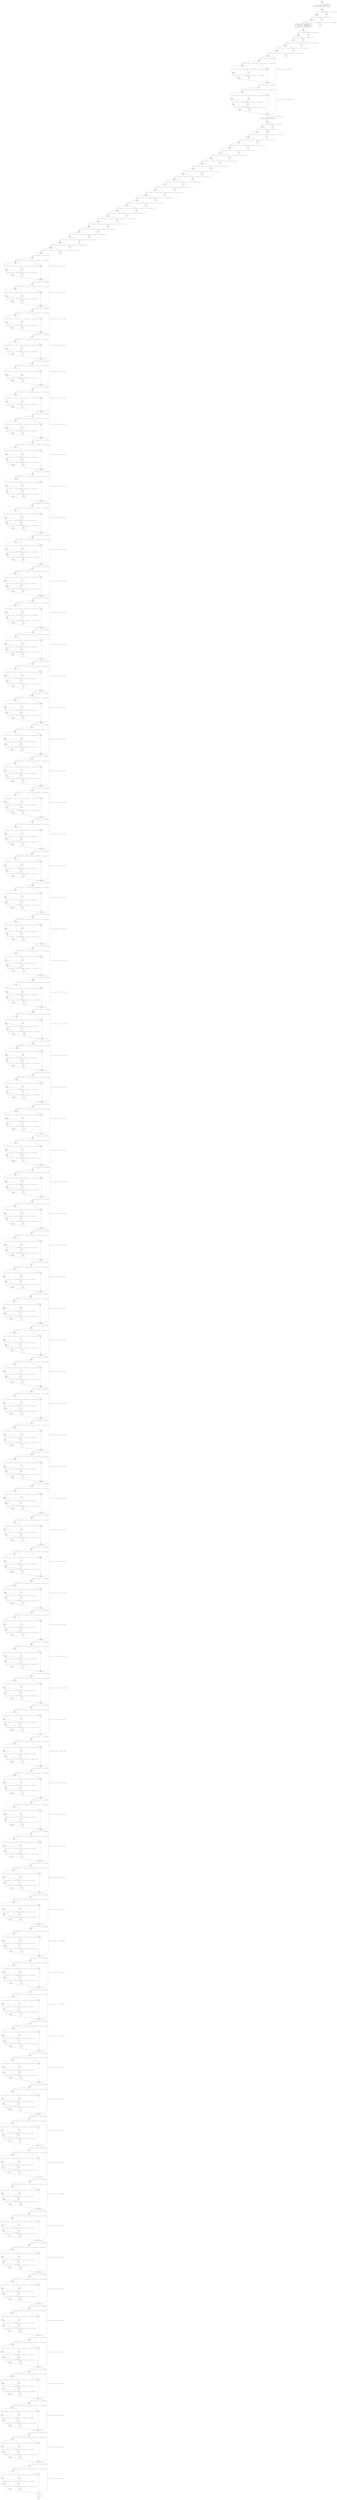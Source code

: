 digraph __startrek_schedule_jobs {
255 [shape="circle" label="N255\n599"]
256 [shape="circle" label="N256\n598"]
258 [shape="diamond" label="N258\n596"]
259 [shape="diamond" label="N259\n595"]
1636 [shape="circle" label="N1636\n0"]
260 [shape="diamond" label="N260\n594"]
1637 [shape="circle" label="N1637\n0"]
261 [shape="circle" label="N261\n593"]
1638 [shape="circle" label="N1638\n0"]
265 [shape="diamond" label="N265\n589"]
266 [shape="diamond" label="N266\n588"]
1639 [shape="circle" label="N1639\n0"]
267 [shape="diamond" label="N267\n587"]
1640 [shape="circle" label="N1640\n0"]
268 [shape="diamond" label="N268\n586"]
1641 [shape="circle" label="N1641\n0"]
269 [shape="diamond" label="N269\n585"]
1642 [shape="circle" label="N1642\n0"]
270 [shape="diamond" label="N270\n584"]
1643 [shape="circle" label="N1643\n0"]
272 [shape="diamond" label="N272\n583"]
271 [shape="diamond" label="N271\n578"]
278 [shape="diamond" label="N278\n577"]
277 [shape="circle" label="N277\n571"]
284 [shape="circle" label="N284\n570"]
331 [shape="diamond" label="N331\n523"]
332 [shape="diamond" label="N332\n522"]
1644 [shape="circle" label="N1644\n0"]
333 [shape="diamond" label="N333\n521"]
1645 [shape="circle" label="N1645\n0"]
334 [shape="diamond" label="N334\n520"]
1646 [shape="circle" label="N1646\n0"]
335 [shape="diamond" label="N335\n519"]
1647 [shape="circle" label="N1647\n0"]
336 [shape="diamond" label="N336\n518"]
1648 [shape="circle" label="N1648\n0"]
337 [shape="diamond" label="N337\n517"]
1649 [shape="circle" label="N1649\n0"]
338 [shape="diamond" label="N338\n516"]
1650 [shape="circle" label="N1650\n0"]
339 [shape="diamond" label="N339\n515"]
1651 [shape="circle" label="N1651\n0"]
340 [shape="diamond" label="N340\n514"]
1652 [shape="circle" label="N1652\n0"]
341 [shape="diamond" label="N341\n513"]
1653 [shape="circle" label="N1653\n0"]
342 [shape="diamond" label="N342\n512"]
1654 [shape="circle" label="N1654\n0"]
343 [shape="diamond" label="N343\n511"]
1655 [shape="circle" label="N1655\n0"]
344 [shape="diamond" label="N344\n510"]
1656 [shape="circle" label="N1656\n0"]
345 [shape="diamond" label="N345\n509"]
1657 [shape="circle" label="N1657\n0"]
346 [shape="diamond" label="N346\n508"]
1658 [shape="circle" label="N1658\n0"]
347 [shape="diamond" label="N347\n507"]
1659 [shape="circle" label="N1659\n0"]
348 [shape="diamond" label="N348\n506"]
1660 [shape="circle" label="N1660\n0"]
349 [shape="diamond" label="N349\n505"]
1661 [shape="circle" label="N1661\n0"]
350 [shape="diamond" label="N350\n504"]
1662 [shape="circle" label="N1662\n0"]
351 [shape="diamond" label="N351\n503"]
1663 [shape="circle" label="N1663\n0"]
352 [shape="diamond" label="N352\n502"]
1664 [shape="circle" label="N1664\n0"]
353 [shape="diamond" label="N353\n501"]
1665 [shape="circle" label="N1665\n0"]
354 [shape="diamond" label="N354\n500"]
1666 [shape="circle" label="N1666\n0"]
355 [shape="diamond" label="N355\n499"]
1667 [shape="circle" label="N1667\n0"]
356 [shape="diamond" label="N356\n498"]
1668 [shape="circle" label="N1668\n0"]
358 [shape="diamond" label="N358\n497"]
357 [shape="diamond" label="N357\n492"]
364 [shape="diamond" label="N364\n491"]
363 [shape="diamond" label="N363\n486"]
370 [shape="diamond" label="N370\n485"]
369 [shape="diamond" label="N369\n480"]
376 [shape="diamond" label="N376\n479"]
375 [shape="diamond" label="N375\n474"]
382 [shape="diamond" label="N382\n473"]
381 [shape="diamond" label="N381\n468"]
388 [shape="diamond" label="N388\n467"]
387 [shape="diamond" label="N387\n462"]
394 [shape="diamond" label="N394\n461"]
393 [shape="diamond" label="N393\n456"]
400 [shape="diamond" label="N400\n455"]
399 [shape="diamond" label="N399\n449"]
407 [shape="diamond" label="N407\n448"]
406 [shape="diamond" label="N406\n442"]
414 [shape="diamond" label="N414\n441"]
413 [shape="diamond" label="N413\n435"]
421 [shape="diamond" label="N421\n434"]
420 [shape="diamond" label="N420\n428"]
428 [shape="diamond" label="N428\n427"]
427 [shape="diamond" label="N427\n421"]
435 [shape="diamond" label="N435\n420"]
434 [shape="diamond" label="N434\n414"]
442 [shape="diamond" label="N442\n413"]
441 [shape="diamond" label="N441\n407"]
449 [shape="diamond" label="N449\n406"]
448 [shape="diamond" label="N448\n400"]
456 [shape="diamond" label="N456\n399"]
455 [shape="diamond" label="N455\n393"]
463 [shape="diamond" label="N463\n392"]
462 [shape="diamond" label="N462\n386"]
470 [shape="diamond" label="N470\n385"]
469 [shape="diamond" label="N469\n379"]
477 [shape="diamond" label="N477\n378"]
476 [shape="diamond" label="N476\n372"]
484 [shape="diamond" label="N484\n371"]
483 [shape="diamond" label="N483\n365"]
491 [shape="diamond" label="N491\n364"]
490 [shape="diamond" label="N490\n358"]
498 [shape="diamond" label="N498\n357"]
497 [shape="diamond" label="N497\n351"]
505 [shape="diamond" label="N505\n350"]
504 [shape="diamond" label="N504\n344"]
512 [shape="diamond" label="N512\n343"]
511 [shape="diamond" label="N511\n337"]
519 [shape="diamond" label="N519\n336"]
518 [shape="diamond" label="N518\n330"]
526 [shape="diamond" label="N526\n329"]
525 [shape="diamond" label="N525\n323"]
533 [shape="diamond" label="N533\n322"]
532 [shape="diamond" label="N532\n316"]
540 [shape="diamond" label="N540\n315"]
539 [shape="diamond" label="N539\n309"]
547 [shape="diamond" label="N547\n308"]
546 [shape="diamond" label="N546\n302"]
554 [shape="diamond" label="N554\n301"]
553 [shape="diamond" label="N553\n295"]
561 [shape="diamond" label="N561\n294"]
560 [shape="diamond" label="N560\n288"]
568 [shape="diamond" label="N568\n287"]
567 [shape="diamond" label="N567\n281"]
575 [shape="diamond" label="N575\n280"]
574 [shape="diamond" label="N574\n274"]
582 [shape="diamond" label="N582\n273"]
581 [shape="diamond" label="N581\n267"]
589 [shape="diamond" label="N589\n266"]
588 [shape="diamond" label="N588\n260"]
596 [shape="diamond" label="N596\n259"]
595 [shape="diamond" label="N595\n253"]
603 [shape="diamond" label="N603\n252"]
602 [shape="diamond" label="N602\n246"]
610 [shape="diamond" label="N610\n245"]
609 [shape="diamond" label="N609\n239"]
617 [shape="diamond" label="N617\n238"]
616 [shape="diamond" label="N616\n232"]
624 [shape="diamond" label="N624\n231"]
623 [shape="diamond" label="N623\n225"]
631 [shape="diamond" label="N631\n224"]
630 [shape="diamond" label="N630\n218"]
638 [shape="diamond" label="N638\n217"]
637 [shape="diamond" label="N637\n211"]
645 [shape="diamond" label="N645\n210"]
644 [shape="diamond" label="N644\n204"]
652 [shape="diamond" label="N652\n203"]
651 [shape="diamond" label="N651\n197"]
659 [shape="diamond" label="N659\n196"]
658 [shape="diamond" label="N658\n190"]
666 [shape="diamond" label="N666\n189"]
665 [shape="diamond" label="N665\n183"]
673 [shape="diamond" label="N673\n182"]
672 [shape="diamond" label="N672\n176"]
680 [shape="diamond" label="N680\n175"]
679 [shape="diamond" label="N679\n169"]
687 [shape="diamond" label="N687\n168"]
686 [shape="diamond" label="N686\n162"]
694 [shape="diamond" label="N694\n161"]
693 [shape="diamond" label="N693\n155"]
701 [shape="diamond" label="N701\n154"]
700 [shape="diamond" label="N700\n148"]
708 [shape="diamond" label="N708\n147"]
707 [shape="diamond" label="N707\n141"]
715 [shape="diamond" label="N715\n140"]
714 [shape="diamond" label="N714\n134"]
722 [shape="diamond" label="N722\n133"]
721 [shape="diamond" label="N721\n127"]
729 [shape="diamond" label="N729\n126"]
728 [shape="diamond" label="N728\n120"]
736 [shape="diamond" label="N736\n119"]
735 [shape="diamond" label="N735\n113"]
743 [shape="diamond" label="N743\n112"]
742 [shape="diamond" label="N742\n106"]
750 [shape="diamond" label="N750\n105"]
749 [shape="diamond" label="N749\n99"]
757 [shape="diamond" label="N757\n98"]
756 [shape="diamond" label="N756\n92"]
764 [shape="diamond" label="N764\n91"]
763 [shape="diamond" label="N763\n85"]
771 [shape="diamond" label="N771\n84"]
770 [shape="diamond" label="N770\n78"]
778 [shape="diamond" label="N778\n77"]
777 [shape="diamond" label="N777\n71"]
785 [shape="diamond" label="N785\n70"]
784 [shape="diamond" label="N784\n64"]
792 [shape="diamond" label="N792\n63"]
791 [shape="diamond" label="N791\n57"]
799 [shape="diamond" label="N799\n56"]
798 [shape="diamond" label="N798\n50"]
806 [shape="diamond" label="N806\n49"]
805 [shape="diamond" label="N805\n43"]
813 [shape="diamond" label="N813\n42"]
812 [shape="diamond" label="N812\n36"]
820 [shape="diamond" label="N820\n35"]
819 [shape="diamond" label="N819\n29"]
827 [shape="diamond" label="N827\n28"]
826 [shape="diamond" label="N826\n22"]
834 [shape="diamond" label="N834\n21"]
833 [shape="diamond" label="N833\n15"]
841 [shape="diamond" label="N841\n14"]
840 [shape="diamond" label="N840\n8"]
848 [shape="diamond" label="N848\n7"]
847 [shape="circle" label="N847\n1"]
254 [shape="circle" label="N254\n0"]
850 [shape="diamond" label="N850\n5"]
849 [shape="circle" label="N849\n6"]
851 [shape="diamond" label="N851\n4"]
1669 [shape="circle" label="N1669\n0"]
852 [shape="diamond" label="N852\n3"]
1670 [shape="circle" label="N1670\n0"]
853 [shape="circle" label="N853\n2"]
1671 [shape="circle" label="N1671\n0"]
843 [shape="diamond" label="N843\n12"]
842 [shape="circle" label="N842\n13"]
844 [shape="diamond" label="N844\n11"]
1672 [shape="circle" label="N1672\n0"]
845 [shape="diamond" label="N845\n10"]
1673 [shape="circle" label="N1673\n0"]
846 [shape="circle" label="N846\n9"]
1674 [shape="circle" label="N1674\n0"]
836 [shape="diamond" label="N836\n19"]
835 [shape="circle" label="N835\n20"]
837 [shape="diamond" label="N837\n18"]
1675 [shape="circle" label="N1675\n0"]
838 [shape="diamond" label="N838\n17"]
1676 [shape="circle" label="N1676\n0"]
839 [shape="circle" label="N839\n16"]
1677 [shape="circle" label="N1677\n0"]
829 [shape="diamond" label="N829\n26"]
828 [shape="circle" label="N828\n27"]
830 [shape="diamond" label="N830\n25"]
1678 [shape="circle" label="N1678\n0"]
831 [shape="diamond" label="N831\n24"]
1679 [shape="circle" label="N1679\n0"]
832 [shape="circle" label="N832\n23"]
1680 [shape="circle" label="N1680\n0"]
822 [shape="diamond" label="N822\n33"]
821 [shape="circle" label="N821\n34"]
823 [shape="diamond" label="N823\n32"]
1681 [shape="circle" label="N1681\n0"]
824 [shape="diamond" label="N824\n31"]
1682 [shape="circle" label="N1682\n0"]
825 [shape="circle" label="N825\n30"]
1683 [shape="circle" label="N1683\n0"]
815 [shape="diamond" label="N815\n40"]
814 [shape="circle" label="N814\n41"]
816 [shape="diamond" label="N816\n39"]
1684 [shape="circle" label="N1684\n0"]
817 [shape="diamond" label="N817\n38"]
1685 [shape="circle" label="N1685\n0"]
818 [shape="circle" label="N818\n37"]
1686 [shape="circle" label="N1686\n0"]
808 [shape="diamond" label="N808\n47"]
807 [shape="circle" label="N807\n48"]
809 [shape="diamond" label="N809\n46"]
1687 [shape="circle" label="N1687\n0"]
810 [shape="diamond" label="N810\n45"]
1688 [shape="circle" label="N1688\n0"]
811 [shape="circle" label="N811\n44"]
1689 [shape="circle" label="N1689\n0"]
801 [shape="diamond" label="N801\n54"]
800 [shape="circle" label="N800\n55"]
802 [shape="diamond" label="N802\n53"]
1690 [shape="circle" label="N1690\n0"]
803 [shape="diamond" label="N803\n52"]
1691 [shape="circle" label="N1691\n0"]
804 [shape="circle" label="N804\n51"]
1692 [shape="circle" label="N1692\n0"]
794 [shape="diamond" label="N794\n61"]
793 [shape="circle" label="N793\n62"]
795 [shape="diamond" label="N795\n60"]
1693 [shape="circle" label="N1693\n0"]
796 [shape="diamond" label="N796\n59"]
1694 [shape="circle" label="N1694\n0"]
797 [shape="circle" label="N797\n58"]
1695 [shape="circle" label="N1695\n0"]
787 [shape="diamond" label="N787\n68"]
786 [shape="circle" label="N786\n69"]
788 [shape="diamond" label="N788\n67"]
1696 [shape="circle" label="N1696\n0"]
789 [shape="diamond" label="N789\n66"]
1697 [shape="circle" label="N1697\n0"]
790 [shape="circle" label="N790\n65"]
1698 [shape="circle" label="N1698\n0"]
780 [shape="diamond" label="N780\n75"]
779 [shape="circle" label="N779\n76"]
781 [shape="diamond" label="N781\n74"]
1699 [shape="circle" label="N1699\n0"]
782 [shape="diamond" label="N782\n73"]
1700 [shape="circle" label="N1700\n0"]
783 [shape="circle" label="N783\n72"]
1701 [shape="circle" label="N1701\n0"]
773 [shape="diamond" label="N773\n82"]
772 [shape="circle" label="N772\n83"]
774 [shape="diamond" label="N774\n81"]
1702 [shape="circle" label="N1702\n0"]
775 [shape="diamond" label="N775\n80"]
1703 [shape="circle" label="N1703\n0"]
776 [shape="circle" label="N776\n79"]
1704 [shape="circle" label="N1704\n0"]
766 [shape="diamond" label="N766\n89"]
765 [shape="circle" label="N765\n90"]
767 [shape="diamond" label="N767\n88"]
1705 [shape="circle" label="N1705\n0"]
768 [shape="diamond" label="N768\n87"]
1706 [shape="circle" label="N1706\n0"]
769 [shape="circle" label="N769\n86"]
1707 [shape="circle" label="N1707\n0"]
759 [shape="diamond" label="N759\n96"]
758 [shape="circle" label="N758\n97"]
760 [shape="diamond" label="N760\n95"]
1708 [shape="circle" label="N1708\n0"]
761 [shape="diamond" label="N761\n94"]
1709 [shape="circle" label="N1709\n0"]
762 [shape="circle" label="N762\n93"]
1710 [shape="circle" label="N1710\n0"]
752 [shape="diamond" label="N752\n103"]
751 [shape="circle" label="N751\n104"]
753 [shape="diamond" label="N753\n102"]
1711 [shape="circle" label="N1711\n0"]
754 [shape="diamond" label="N754\n101"]
1712 [shape="circle" label="N1712\n0"]
755 [shape="circle" label="N755\n100"]
1713 [shape="circle" label="N1713\n0"]
745 [shape="diamond" label="N745\n110"]
744 [shape="circle" label="N744\n111"]
746 [shape="diamond" label="N746\n109"]
1714 [shape="circle" label="N1714\n0"]
747 [shape="diamond" label="N747\n108"]
1715 [shape="circle" label="N1715\n0"]
748 [shape="circle" label="N748\n107"]
1716 [shape="circle" label="N1716\n0"]
738 [shape="diamond" label="N738\n117"]
737 [shape="circle" label="N737\n118"]
739 [shape="diamond" label="N739\n116"]
1717 [shape="circle" label="N1717\n0"]
740 [shape="diamond" label="N740\n115"]
1718 [shape="circle" label="N1718\n0"]
741 [shape="circle" label="N741\n114"]
1719 [shape="circle" label="N1719\n0"]
731 [shape="diamond" label="N731\n124"]
730 [shape="circle" label="N730\n125"]
732 [shape="diamond" label="N732\n123"]
1720 [shape="circle" label="N1720\n0"]
733 [shape="diamond" label="N733\n122"]
1721 [shape="circle" label="N1721\n0"]
734 [shape="circle" label="N734\n121"]
1722 [shape="circle" label="N1722\n0"]
724 [shape="diamond" label="N724\n131"]
723 [shape="circle" label="N723\n132"]
725 [shape="diamond" label="N725\n130"]
1723 [shape="circle" label="N1723\n0"]
726 [shape="diamond" label="N726\n129"]
1724 [shape="circle" label="N1724\n0"]
727 [shape="circle" label="N727\n128"]
1725 [shape="circle" label="N1725\n0"]
717 [shape="diamond" label="N717\n138"]
716 [shape="circle" label="N716\n139"]
718 [shape="diamond" label="N718\n137"]
1726 [shape="circle" label="N1726\n0"]
719 [shape="diamond" label="N719\n136"]
1727 [shape="circle" label="N1727\n0"]
720 [shape="circle" label="N720\n135"]
1728 [shape="circle" label="N1728\n0"]
710 [shape="diamond" label="N710\n145"]
709 [shape="circle" label="N709\n146"]
711 [shape="diamond" label="N711\n144"]
1729 [shape="circle" label="N1729\n0"]
712 [shape="diamond" label="N712\n143"]
1730 [shape="circle" label="N1730\n0"]
713 [shape="circle" label="N713\n142"]
1731 [shape="circle" label="N1731\n0"]
703 [shape="diamond" label="N703\n152"]
702 [shape="circle" label="N702\n153"]
704 [shape="diamond" label="N704\n151"]
1732 [shape="circle" label="N1732\n0"]
705 [shape="diamond" label="N705\n150"]
1733 [shape="circle" label="N1733\n0"]
706 [shape="circle" label="N706\n149"]
1734 [shape="circle" label="N1734\n0"]
696 [shape="diamond" label="N696\n159"]
695 [shape="circle" label="N695\n160"]
697 [shape="diamond" label="N697\n158"]
1735 [shape="circle" label="N1735\n0"]
698 [shape="diamond" label="N698\n157"]
1736 [shape="circle" label="N1736\n0"]
699 [shape="circle" label="N699\n156"]
1737 [shape="circle" label="N1737\n0"]
689 [shape="diamond" label="N689\n166"]
688 [shape="circle" label="N688\n167"]
690 [shape="diamond" label="N690\n165"]
1738 [shape="circle" label="N1738\n0"]
691 [shape="diamond" label="N691\n164"]
1739 [shape="circle" label="N1739\n0"]
692 [shape="circle" label="N692\n163"]
1740 [shape="circle" label="N1740\n0"]
682 [shape="diamond" label="N682\n173"]
681 [shape="circle" label="N681\n174"]
683 [shape="diamond" label="N683\n172"]
1741 [shape="circle" label="N1741\n0"]
684 [shape="diamond" label="N684\n171"]
1742 [shape="circle" label="N1742\n0"]
685 [shape="circle" label="N685\n170"]
1743 [shape="circle" label="N1743\n0"]
675 [shape="diamond" label="N675\n180"]
674 [shape="circle" label="N674\n181"]
676 [shape="diamond" label="N676\n179"]
1744 [shape="circle" label="N1744\n0"]
677 [shape="diamond" label="N677\n178"]
1745 [shape="circle" label="N1745\n0"]
678 [shape="circle" label="N678\n177"]
1746 [shape="circle" label="N1746\n0"]
668 [shape="diamond" label="N668\n187"]
667 [shape="circle" label="N667\n188"]
669 [shape="diamond" label="N669\n186"]
1747 [shape="circle" label="N1747\n0"]
670 [shape="diamond" label="N670\n185"]
1748 [shape="circle" label="N1748\n0"]
671 [shape="circle" label="N671\n184"]
1749 [shape="circle" label="N1749\n0"]
661 [shape="diamond" label="N661\n194"]
660 [shape="circle" label="N660\n195"]
662 [shape="diamond" label="N662\n193"]
1750 [shape="circle" label="N1750\n0"]
663 [shape="diamond" label="N663\n192"]
1751 [shape="circle" label="N1751\n0"]
664 [shape="circle" label="N664\n191"]
1752 [shape="circle" label="N1752\n0"]
654 [shape="diamond" label="N654\n201"]
653 [shape="circle" label="N653\n202"]
655 [shape="diamond" label="N655\n200"]
1753 [shape="circle" label="N1753\n0"]
656 [shape="diamond" label="N656\n199"]
1754 [shape="circle" label="N1754\n0"]
657 [shape="circle" label="N657\n198"]
1755 [shape="circle" label="N1755\n0"]
647 [shape="diamond" label="N647\n208"]
646 [shape="circle" label="N646\n209"]
648 [shape="diamond" label="N648\n207"]
1756 [shape="circle" label="N1756\n0"]
649 [shape="diamond" label="N649\n206"]
1757 [shape="circle" label="N1757\n0"]
650 [shape="circle" label="N650\n205"]
1758 [shape="circle" label="N1758\n0"]
640 [shape="diamond" label="N640\n215"]
639 [shape="circle" label="N639\n216"]
641 [shape="diamond" label="N641\n214"]
1759 [shape="circle" label="N1759\n0"]
642 [shape="diamond" label="N642\n213"]
1760 [shape="circle" label="N1760\n0"]
643 [shape="circle" label="N643\n212"]
1761 [shape="circle" label="N1761\n0"]
633 [shape="diamond" label="N633\n222"]
632 [shape="circle" label="N632\n223"]
634 [shape="diamond" label="N634\n221"]
1762 [shape="circle" label="N1762\n0"]
635 [shape="diamond" label="N635\n220"]
1763 [shape="circle" label="N1763\n0"]
636 [shape="circle" label="N636\n219"]
1764 [shape="circle" label="N1764\n0"]
626 [shape="diamond" label="N626\n229"]
625 [shape="circle" label="N625\n230"]
627 [shape="diamond" label="N627\n228"]
1765 [shape="circle" label="N1765\n0"]
628 [shape="diamond" label="N628\n227"]
1766 [shape="circle" label="N1766\n0"]
629 [shape="circle" label="N629\n226"]
1767 [shape="circle" label="N1767\n0"]
619 [shape="diamond" label="N619\n236"]
618 [shape="circle" label="N618\n237"]
620 [shape="diamond" label="N620\n235"]
1768 [shape="circle" label="N1768\n0"]
621 [shape="diamond" label="N621\n234"]
1769 [shape="circle" label="N1769\n0"]
622 [shape="circle" label="N622\n233"]
1770 [shape="circle" label="N1770\n0"]
612 [shape="diamond" label="N612\n243"]
611 [shape="circle" label="N611\n244"]
613 [shape="diamond" label="N613\n242"]
1771 [shape="circle" label="N1771\n0"]
614 [shape="diamond" label="N614\n241"]
1772 [shape="circle" label="N1772\n0"]
615 [shape="circle" label="N615\n240"]
1773 [shape="circle" label="N1773\n0"]
605 [shape="diamond" label="N605\n250"]
604 [shape="circle" label="N604\n251"]
606 [shape="diamond" label="N606\n249"]
1774 [shape="circle" label="N1774\n0"]
607 [shape="diamond" label="N607\n248"]
1775 [shape="circle" label="N1775\n0"]
608 [shape="circle" label="N608\n247"]
1776 [shape="circle" label="N1776\n0"]
598 [shape="diamond" label="N598\n257"]
597 [shape="circle" label="N597\n258"]
599 [shape="diamond" label="N599\n256"]
1777 [shape="circle" label="N1777\n0"]
600 [shape="diamond" label="N600\n255"]
1778 [shape="circle" label="N1778\n0"]
601 [shape="circle" label="N601\n254"]
1779 [shape="circle" label="N1779\n0"]
591 [shape="diamond" label="N591\n264"]
590 [shape="circle" label="N590\n265"]
592 [shape="diamond" label="N592\n263"]
1780 [shape="circle" label="N1780\n0"]
593 [shape="diamond" label="N593\n262"]
1781 [shape="circle" label="N1781\n0"]
594 [shape="circle" label="N594\n261"]
1782 [shape="circle" label="N1782\n0"]
584 [shape="diamond" label="N584\n271"]
583 [shape="circle" label="N583\n272"]
585 [shape="diamond" label="N585\n270"]
1783 [shape="circle" label="N1783\n0"]
586 [shape="diamond" label="N586\n269"]
1784 [shape="circle" label="N1784\n0"]
587 [shape="circle" label="N587\n268"]
1785 [shape="circle" label="N1785\n0"]
577 [shape="diamond" label="N577\n278"]
576 [shape="circle" label="N576\n279"]
578 [shape="diamond" label="N578\n277"]
1786 [shape="circle" label="N1786\n0"]
579 [shape="diamond" label="N579\n276"]
1787 [shape="circle" label="N1787\n0"]
580 [shape="circle" label="N580\n275"]
1788 [shape="circle" label="N1788\n0"]
570 [shape="diamond" label="N570\n285"]
569 [shape="circle" label="N569\n286"]
571 [shape="diamond" label="N571\n284"]
1789 [shape="circle" label="N1789\n0"]
572 [shape="diamond" label="N572\n283"]
1790 [shape="circle" label="N1790\n0"]
573 [shape="circle" label="N573\n282"]
1791 [shape="circle" label="N1791\n0"]
563 [shape="diamond" label="N563\n292"]
562 [shape="circle" label="N562\n293"]
564 [shape="diamond" label="N564\n291"]
1792 [shape="circle" label="N1792\n0"]
565 [shape="diamond" label="N565\n290"]
1793 [shape="circle" label="N1793\n0"]
566 [shape="circle" label="N566\n289"]
1794 [shape="circle" label="N1794\n0"]
556 [shape="diamond" label="N556\n299"]
555 [shape="circle" label="N555\n300"]
557 [shape="diamond" label="N557\n298"]
1795 [shape="circle" label="N1795\n0"]
558 [shape="diamond" label="N558\n297"]
1796 [shape="circle" label="N1796\n0"]
559 [shape="circle" label="N559\n296"]
1797 [shape="circle" label="N1797\n0"]
549 [shape="diamond" label="N549\n306"]
548 [shape="circle" label="N548\n307"]
550 [shape="diamond" label="N550\n305"]
1798 [shape="circle" label="N1798\n0"]
551 [shape="diamond" label="N551\n304"]
1799 [shape="circle" label="N1799\n0"]
552 [shape="circle" label="N552\n303"]
1800 [shape="circle" label="N1800\n0"]
542 [shape="diamond" label="N542\n313"]
541 [shape="circle" label="N541\n314"]
543 [shape="diamond" label="N543\n312"]
1801 [shape="circle" label="N1801\n0"]
544 [shape="diamond" label="N544\n311"]
1802 [shape="circle" label="N1802\n0"]
545 [shape="circle" label="N545\n310"]
1803 [shape="circle" label="N1803\n0"]
535 [shape="diamond" label="N535\n320"]
534 [shape="circle" label="N534\n321"]
536 [shape="diamond" label="N536\n319"]
1804 [shape="circle" label="N1804\n0"]
537 [shape="diamond" label="N537\n318"]
1805 [shape="circle" label="N1805\n0"]
538 [shape="circle" label="N538\n317"]
1806 [shape="circle" label="N1806\n0"]
528 [shape="diamond" label="N528\n327"]
527 [shape="circle" label="N527\n328"]
529 [shape="diamond" label="N529\n326"]
1807 [shape="circle" label="N1807\n0"]
530 [shape="diamond" label="N530\n325"]
1808 [shape="circle" label="N1808\n0"]
531 [shape="circle" label="N531\n324"]
1809 [shape="circle" label="N1809\n0"]
521 [shape="diamond" label="N521\n334"]
520 [shape="circle" label="N520\n335"]
522 [shape="diamond" label="N522\n333"]
1810 [shape="circle" label="N1810\n0"]
523 [shape="diamond" label="N523\n332"]
1811 [shape="circle" label="N1811\n0"]
524 [shape="circle" label="N524\n331"]
1812 [shape="circle" label="N1812\n0"]
514 [shape="diamond" label="N514\n341"]
513 [shape="circle" label="N513\n342"]
515 [shape="diamond" label="N515\n340"]
1813 [shape="circle" label="N1813\n0"]
516 [shape="diamond" label="N516\n339"]
1814 [shape="circle" label="N1814\n0"]
517 [shape="circle" label="N517\n338"]
1815 [shape="circle" label="N1815\n0"]
507 [shape="diamond" label="N507\n348"]
506 [shape="circle" label="N506\n349"]
508 [shape="diamond" label="N508\n347"]
1816 [shape="circle" label="N1816\n0"]
509 [shape="diamond" label="N509\n346"]
1817 [shape="circle" label="N1817\n0"]
510 [shape="circle" label="N510\n345"]
1818 [shape="circle" label="N1818\n0"]
500 [shape="diamond" label="N500\n355"]
499 [shape="circle" label="N499\n356"]
501 [shape="diamond" label="N501\n354"]
1819 [shape="circle" label="N1819\n0"]
502 [shape="diamond" label="N502\n353"]
1820 [shape="circle" label="N1820\n0"]
503 [shape="circle" label="N503\n352"]
1821 [shape="circle" label="N1821\n0"]
493 [shape="diamond" label="N493\n362"]
492 [shape="circle" label="N492\n363"]
494 [shape="diamond" label="N494\n361"]
1822 [shape="circle" label="N1822\n0"]
495 [shape="diamond" label="N495\n360"]
1823 [shape="circle" label="N1823\n0"]
496 [shape="circle" label="N496\n359"]
1824 [shape="circle" label="N1824\n0"]
486 [shape="diamond" label="N486\n369"]
485 [shape="circle" label="N485\n370"]
487 [shape="diamond" label="N487\n368"]
1825 [shape="circle" label="N1825\n0"]
488 [shape="diamond" label="N488\n367"]
1826 [shape="circle" label="N1826\n0"]
489 [shape="circle" label="N489\n366"]
1827 [shape="circle" label="N1827\n0"]
479 [shape="diamond" label="N479\n376"]
478 [shape="circle" label="N478\n377"]
480 [shape="diamond" label="N480\n375"]
1828 [shape="circle" label="N1828\n0"]
481 [shape="diamond" label="N481\n374"]
1829 [shape="circle" label="N1829\n0"]
482 [shape="circle" label="N482\n373"]
1830 [shape="circle" label="N1830\n0"]
472 [shape="diamond" label="N472\n383"]
471 [shape="circle" label="N471\n384"]
473 [shape="diamond" label="N473\n382"]
1831 [shape="circle" label="N1831\n0"]
474 [shape="diamond" label="N474\n381"]
1832 [shape="circle" label="N1832\n0"]
475 [shape="circle" label="N475\n380"]
1833 [shape="circle" label="N1833\n0"]
465 [shape="diamond" label="N465\n390"]
464 [shape="circle" label="N464\n391"]
466 [shape="diamond" label="N466\n389"]
1834 [shape="circle" label="N1834\n0"]
467 [shape="diamond" label="N467\n388"]
1835 [shape="circle" label="N1835\n0"]
468 [shape="circle" label="N468\n387"]
1836 [shape="circle" label="N1836\n0"]
458 [shape="diamond" label="N458\n397"]
457 [shape="circle" label="N457\n398"]
459 [shape="diamond" label="N459\n396"]
1837 [shape="circle" label="N1837\n0"]
460 [shape="diamond" label="N460\n395"]
1838 [shape="circle" label="N1838\n0"]
461 [shape="circle" label="N461\n394"]
1839 [shape="circle" label="N1839\n0"]
451 [shape="diamond" label="N451\n404"]
450 [shape="circle" label="N450\n405"]
452 [shape="diamond" label="N452\n403"]
1840 [shape="circle" label="N1840\n0"]
453 [shape="diamond" label="N453\n402"]
1841 [shape="circle" label="N1841\n0"]
454 [shape="circle" label="N454\n401"]
1842 [shape="circle" label="N1842\n0"]
444 [shape="diamond" label="N444\n411"]
443 [shape="circle" label="N443\n412"]
445 [shape="diamond" label="N445\n410"]
1843 [shape="circle" label="N1843\n0"]
446 [shape="diamond" label="N446\n409"]
1844 [shape="circle" label="N1844\n0"]
447 [shape="circle" label="N447\n408"]
1845 [shape="circle" label="N1845\n0"]
437 [shape="diamond" label="N437\n418"]
436 [shape="circle" label="N436\n419"]
438 [shape="diamond" label="N438\n417"]
1846 [shape="circle" label="N1846\n0"]
439 [shape="diamond" label="N439\n416"]
1847 [shape="circle" label="N1847\n0"]
440 [shape="circle" label="N440\n415"]
1848 [shape="circle" label="N1848\n0"]
430 [shape="diamond" label="N430\n425"]
429 [shape="circle" label="N429\n426"]
431 [shape="diamond" label="N431\n424"]
1849 [shape="circle" label="N1849\n0"]
432 [shape="diamond" label="N432\n423"]
1850 [shape="circle" label="N1850\n0"]
433 [shape="circle" label="N433\n422"]
1851 [shape="circle" label="N1851\n0"]
423 [shape="diamond" label="N423\n432"]
422 [shape="circle" label="N422\n433"]
424 [shape="diamond" label="N424\n431"]
1852 [shape="circle" label="N1852\n0"]
425 [shape="diamond" label="N425\n430"]
1853 [shape="circle" label="N1853\n0"]
426 [shape="circle" label="N426\n429"]
1854 [shape="circle" label="N1854\n0"]
416 [shape="diamond" label="N416\n439"]
415 [shape="circle" label="N415\n440"]
417 [shape="diamond" label="N417\n438"]
1855 [shape="circle" label="N1855\n0"]
418 [shape="diamond" label="N418\n437"]
1856 [shape="circle" label="N1856\n0"]
419 [shape="circle" label="N419\n436"]
1857 [shape="circle" label="N1857\n0"]
409 [shape="diamond" label="N409\n446"]
408 [shape="circle" label="N408\n447"]
410 [shape="diamond" label="N410\n445"]
1858 [shape="circle" label="N1858\n0"]
411 [shape="diamond" label="N411\n444"]
1859 [shape="circle" label="N1859\n0"]
412 [shape="circle" label="N412\n443"]
1860 [shape="circle" label="N1860\n0"]
402 [shape="diamond" label="N402\n453"]
401 [shape="circle" label="N401\n454"]
403 [shape="diamond" label="N403\n452"]
1861 [shape="circle" label="N1861\n0"]
404 [shape="diamond" label="N404\n451"]
1862 [shape="circle" label="N1862\n0"]
405 [shape="circle" label="N405\n450"]
1863 [shape="circle" label="N1863\n0"]
396 [shape="diamond" label="N396\n459"]
395 [shape="circle" label="N395\n460"]
397 [shape="diamond" label="N397\n458"]
1864 [shape="circle" label="N1864\n0"]
398 [shape="circle" label="N398\n457"]
1865 [shape="circle" label="N1865\n0"]
390 [shape="diamond" label="N390\n465"]
389 [shape="circle" label="N389\n466"]
391 [shape="diamond" label="N391\n464"]
1866 [shape="circle" label="N1866\n0"]
392 [shape="circle" label="N392\n463"]
1867 [shape="circle" label="N1867\n0"]
384 [shape="diamond" label="N384\n471"]
383 [shape="circle" label="N383\n472"]
385 [shape="diamond" label="N385\n470"]
1868 [shape="circle" label="N1868\n0"]
386 [shape="circle" label="N386\n469"]
1869 [shape="circle" label="N1869\n0"]
378 [shape="diamond" label="N378\n477"]
377 [shape="circle" label="N377\n478"]
379 [shape="diamond" label="N379\n476"]
1870 [shape="circle" label="N1870\n0"]
380 [shape="circle" label="N380\n475"]
1871 [shape="circle" label="N1871\n0"]
372 [shape="diamond" label="N372\n483"]
371 [shape="circle" label="N371\n484"]
373 [shape="diamond" label="N373\n482"]
1872 [shape="circle" label="N1872\n0"]
374 [shape="circle" label="N374\n481"]
1873 [shape="circle" label="N1873\n0"]
366 [shape="diamond" label="N366\n489"]
365 [shape="circle" label="N365\n490"]
367 [shape="diamond" label="N367\n488"]
1874 [shape="circle" label="N1874\n0"]
368 [shape="circle" label="N368\n487"]
1875 [shape="circle" label="N1875\n0"]
360 [shape="diamond" label="N360\n495"]
359 [shape="circle" label="N359\n496"]
361 [shape="diamond" label="N361\n494"]
1876 [shape="circle" label="N1876\n0"]
362 [shape="circle" label="N362\n493"]
1877 [shape="circle" label="N1877\n0"]
280 [shape="diamond" label="N280\n575"]
279 [shape="circle" label="N279\n576"]
281 [shape="diamond" label="N281\n574"]
1878 [shape="circle" label="N1878\n0"]
282 [shape="diamond" label="N282\n573"]
1879 [shape="circle" label="N1879\n0"]
283 [shape="circle" label="N283\n572"]
1880 [shape="circle" label="N1880\n0"]
274 [shape="diamond" label="N274\n581"]
273 [shape="circle" label="N273\n582"]
275 [shape="diamond" label="N275\n580"]
1881 [shape="circle" label="N1881\n0"]
276 [shape="circle" label="N276\n579"]
1882 [shape="circle" label="N1882\n0"]
256 [style="filled,bold" penwidth="1" fillcolor="white" fontname="Courier New" shape="Mrecord" label=<<table border="0" cellborder="0" cellpadding="3" bgcolor="white"><tr><td align="right">256</td><td align="left">__startrek_start_t0[0] = __VERIFIER_nondet_uchar();</td></tr><tr><td align="right">257</td><td align="left">__startrek_end_t0[0] = __VERIFIER_nondet_uchar();</td></tr></table>>]
256 -> 258[label=""]
261 [style="filled,bold" penwidth="1" fillcolor="white" fontname="Courier New" shape="Mrecord" label=<<table border="0" cellborder="0" cellpadding="3" bgcolor="white"><tr><td align="right">261</td><td align="left">__startrek_start_t1[0] = __VERIFIER_nondet_uchar();</td></tr><tr><td align="right">262</td><td align="left">__startrek_end_t1[0] = __VERIFIER_nondet_uchar();</td></tr><tr><td align="right">263</td><td align="left">__startrek_start_t1[1] = __VERIFIER_nondet_uchar();</td></tr><tr><td align="right">264</td><td align="left">__startrek_end_t1[1] = __VERIFIER_nondet_uchar();</td></tr></table>>]
261 -> 265[label=""]
284 [style="filled,bold" penwidth="1" fillcolor="white" fontname="Courier New" shape="Mrecord" label="Long linear chain of edges between nodes 284 and 330"]
284 -> 331[label=""]
255 -> 256 [label="Function start dummy edge" fontname="Courier New"]
258 -> 259 [label="[0 <= (__startrek_start_t0[0])]" fontname="Courier New"]
258 -> 1636 [label="[!(0 <= (__startrek_start_t0[0]))]" fontname="Courier New"]
259 -> 260 [label="[(__startrek_end_t0[0]) <= 26]" fontname="Courier New"]
259 -> 1637 [label="[!((__startrek_end_t0[0]) <= 26)]" fontname="Courier New"]
260 -> 261 [label="[(__startrek_start_t0[0]) <= (__startrek_end_t0[0])]" fontname="Courier New"]
260 -> 1638 [label="[!((__startrek_start_t0[0]) <= (__startrek_end_t0[0]))]" fontname="Courier New"]
265 -> 266 [label="[0 <= (__startrek_start_t1[0])]" fontname="Courier New"]
265 -> 1639 [label="[!(0 <= (__startrek_start_t1[0]))]" fontname="Courier New"]
266 -> 267 [label="[(__startrek_end_t1[1]) <= 26]" fontname="Courier New"]
266 -> 1640 [label="[!((__startrek_end_t1[1]) <= 26)]" fontname="Courier New"]
267 -> 268 [label="[(__startrek_start_t1[0]) <= (__startrek_end_t1[0])]" fontname="Courier New"]
267 -> 1641 [label="[!((__startrek_start_t1[0]) <= (__startrek_end_t1[0]))]" fontname="Courier New"]
268 -> 269 [label="[(__startrek_start_t1[1]) <= (__startrek_end_t1[1])]" fontname="Courier New"]
268 -> 1642 [label="[!((__startrek_start_t1[1]) <= (__startrek_end_t1[1]))]" fontname="Courier New"]
269 -> 270 [label="[(__startrek_end_t1[0]) <= ((__startrek_start_t1[1]) - 1)]" fontname="Courier New"]
269 -> 1643 [label="[!((__startrek_end_t1[0]) <= ((__startrek_start_t1[1]) - 1))]" fontname="Courier New"]
270 -> 272 [label="[(__startrek_start_t0[0]) <= (__startrek_end_t1[0])]" fontname="Courier New"]
270 -> 271 [label="[!((__startrek_start_t0[0]) <= (__startrek_end_t1[0]))]" fontname="Courier New"]
271 -> 278 [label="[(__startrek_start_t0[0]) <= (__startrek_end_t1[1])]" fontname="Courier New"]
271 -> 277 [label="[!((__startrek_start_t0[0]) <= (__startrek_end_t1[1]))]" fontname="Courier New"]
277 -> 284 [label="__startrek_start_t2[0] = __VERIFIER_nondet_uchar();" fontname="Courier New"]
331 -> 332 [label="[0 <= (__startrek_start_t2[0])]" fontname="Courier New"]
331 -> 1644 [label="[!(0 <= (__startrek_start_t2[0]))]" fontname="Courier New"]
332 -> 333 [label="[(__startrek_end_t2[23]) <= 26]" fontname="Courier New"]
332 -> 1645 [label="[!((__startrek_end_t2[23]) <= 26)]" fontname="Courier New"]
333 -> 334 [label="[(__startrek_end_t2[0]) <= ((__startrek_start_t2[1]) - 1)]" fontname="Courier New"]
333 -> 1646 [label="[!((__startrek_end_t2[0]) <= ((__startrek_start_t2[1]) - 1))]" fontname="Courier New"]
334 -> 335 [label="[(__startrek_end_t2[1]) <= ((__startrek_start_t2[2]) - 1)]" fontname="Courier New"]
334 -> 1647 [label="[!((__startrek_end_t2[1]) <= ((__startrek_start_t2[2]) - 1))]" fontname="Courier New"]
335 -> 336 [label="[(__startrek_end_t2[2]) <= ((__startrek_start_t2[3]) - 1)]" fontname="Courier New"]
335 -> 1648 [label="[!((__startrek_end_t2[2]) <= ((__startrek_start_t2[3]) - 1))]" fontname="Courier New"]
336 -> 337 [label="[(__startrek_end_t2[3]) <= ((__startrek_start_t2[4]) - 1)]" fontname="Courier New"]
336 -> 1649 [label="[!((__startrek_end_t2[3]) <= ((__startrek_start_t2[4]) - 1))]" fontname="Courier New"]
337 -> 338 [label="[(__startrek_end_t2[4]) <= ((__startrek_start_t2[5]) - 1)]" fontname="Courier New"]
337 -> 1650 [label="[!((__startrek_end_t2[4]) <= ((__startrek_start_t2[5]) - 1))]" fontname="Courier New"]
338 -> 339 [label="[(__startrek_end_t2[5]) <= ((__startrek_start_t2[6]) - 1)]" fontname="Courier New"]
338 -> 1651 [label="[!((__startrek_end_t2[5]) <= ((__startrek_start_t2[6]) - 1))]" fontname="Courier New"]
339 -> 340 [label="[(__startrek_end_t2[6]) <= ((__startrek_start_t2[7]) - 1)]" fontname="Courier New"]
339 -> 1652 [label="[!((__startrek_end_t2[6]) <= ((__startrek_start_t2[7]) - 1))]" fontname="Courier New"]
340 -> 341 [label="[(__startrek_end_t2[7]) <= ((__startrek_start_t2[8]) - 1)]" fontname="Courier New"]
340 -> 1653 [label="[!((__startrek_end_t2[7]) <= ((__startrek_start_t2[8]) - 1))]" fontname="Courier New"]
341 -> 342 [label="[(__startrek_end_t2[8]) <= ((__startrek_start_t2[9]) - 1)]" fontname="Courier New"]
341 -> 1654 [label="[!((__startrek_end_t2[8]) <= ((__startrek_start_t2[9]) - 1))]" fontname="Courier New"]
342 -> 343 [label="[(__startrek_end_t2[9]) <= ((__startrek_start_t2[10]) - 1)]" fontname="Courier New"]
342 -> 1655 [label="[!((__startrek_end_t2[9]) <= ((__startrek_start_t2[10]) - 1))]" fontname="Courier New"]
343 -> 344 [label="[(__startrek_end_t2[10]) <= ((__startrek_start_t2[11]) - 1)]" fontname="Courier New"]
343 -> 1656 [label="[!((__startrek_end_t2[10]) <= ((__startrek_start_t2[11]) - 1))]" fontname="Courier New"]
344 -> 345 [label="[(__startrek_end_t2[11]) <= ((__startrek_start_t2[12]) - 1)]" fontname="Courier New"]
344 -> 1657 [label="[!((__startrek_end_t2[11]) <= ((__startrek_start_t2[12]) - 1))]" fontname="Courier New"]
345 -> 346 [label="[(__startrek_end_t2[12]) <= ((__startrek_start_t2[13]) - 1)]" fontname="Courier New"]
345 -> 1658 [label="[!((__startrek_end_t2[12]) <= ((__startrek_start_t2[13]) - 1))]" fontname="Courier New"]
346 -> 347 [label="[(__startrek_end_t2[13]) <= ((__startrek_start_t2[14]) - 1)]" fontname="Courier New"]
346 -> 1659 [label="[!((__startrek_end_t2[13]) <= ((__startrek_start_t2[14]) - 1))]" fontname="Courier New"]
347 -> 348 [label="[(__startrek_end_t2[14]) <= ((__startrek_start_t2[15]) - 1)]" fontname="Courier New"]
347 -> 1660 [label="[!((__startrek_end_t2[14]) <= ((__startrek_start_t2[15]) - 1))]" fontname="Courier New"]
348 -> 349 [label="[(__startrek_end_t2[15]) <= ((__startrek_start_t2[16]) - 1)]" fontname="Courier New"]
348 -> 1661 [label="[!((__startrek_end_t2[15]) <= ((__startrek_start_t2[16]) - 1))]" fontname="Courier New"]
349 -> 350 [label="[(__startrek_end_t2[16]) <= ((__startrek_start_t2[17]) - 1)]" fontname="Courier New"]
349 -> 1662 [label="[!((__startrek_end_t2[16]) <= ((__startrek_start_t2[17]) - 1))]" fontname="Courier New"]
350 -> 351 [label="[(__startrek_end_t2[17]) <= ((__startrek_start_t2[18]) - 1)]" fontname="Courier New"]
350 -> 1663 [label="[!((__startrek_end_t2[17]) <= ((__startrek_start_t2[18]) - 1))]" fontname="Courier New"]
351 -> 352 [label="[(__startrek_end_t2[18]) <= ((__startrek_start_t2[19]) - 1)]" fontname="Courier New"]
351 -> 1664 [label="[!((__startrek_end_t2[18]) <= ((__startrek_start_t2[19]) - 1))]" fontname="Courier New"]
352 -> 353 [label="[(__startrek_end_t2[19]) <= ((__startrek_start_t2[20]) - 1)]" fontname="Courier New"]
352 -> 1665 [label="[!((__startrek_end_t2[19]) <= ((__startrek_start_t2[20]) - 1))]" fontname="Courier New"]
353 -> 354 [label="[(__startrek_end_t2[20]) <= ((__startrek_start_t2[21]) - 1)]" fontname="Courier New"]
353 -> 1666 [label="[!((__startrek_end_t2[20]) <= ((__startrek_start_t2[21]) - 1))]" fontname="Courier New"]
354 -> 355 [label="[(__startrek_end_t2[21]) <= ((__startrek_start_t2[22]) - 1)]" fontname="Courier New"]
354 -> 1667 [label="[!((__startrek_end_t2[21]) <= ((__startrek_start_t2[22]) - 1))]" fontname="Courier New"]
355 -> 356 [label="[(__startrek_end_t2[22]) <= ((__startrek_start_t2[23]) - 1)]" fontname="Courier New"]
355 -> 1668 [label="[!((__startrek_end_t2[22]) <= ((__startrek_start_t2[23]) - 1))]" fontname="Courier New"]
356 -> 358 [label="[(__startrek_start_t0[0]) <= (__startrek_end_t2[0])]" fontname="Courier New"]
356 -> 357 [label="[!((__startrek_start_t0[0]) <= (__startrek_end_t2[0]))]" fontname="Courier New"]
357 -> 364 [label="[(__startrek_start_t1[0]) <= (__startrek_end_t2[0])]" fontname="Courier New"]
357 -> 363 [label="[!((__startrek_start_t1[0]) <= (__startrek_end_t2[0]))]" fontname="Courier New"]
363 -> 370 [label="[(__startrek_start_t1[1]) <= (__startrek_end_t2[0])]" fontname="Courier New"]
363 -> 369 [label="[!((__startrek_start_t1[1]) <= (__startrek_end_t2[0]))]" fontname="Courier New"]
369 -> 376 [label="[(__startrek_start_t0[0]) <= (__startrek_end_t2[1])]" fontname="Courier New"]
369 -> 375 [label="[!((__startrek_start_t0[0]) <= (__startrek_end_t2[1]))]" fontname="Courier New"]
375 -> 382 [label="[(__startrek_start_t1[0]) <= (__startrek_end_t2[1])]" fontname="Courier New"]
375 -> 381 [label="[!((__startrek_start_t1[0]) <= (__startrek_end_t2[1]))]" fontname="Courier New"]
381 -> 388 [label="[(__startrek_start_t1[1]) <= (__startrek_end_t2[1])]" fontname="Courier New"]
381 -> 387 [label="[!((__startrek_start_t1[1]) <= (__startrek_end_t2[1]))]" fontname="Courier New"]
387 -> 394 [label="[(__startrek_start_t0[0]) <= (__startrek_end_t2[2])]" fontname="Courier New"]
387 -> 393 [label="[!((__startrek_start_t0[0]) <= (__startrek_end_t2[2]))]" fontname="Courier New"]
393 -> 400 [label="[(__startrek_start_t1[0]) <= (__startrek_end_t2[2])]" fontname="Courier New"]
393 -> 399 [label="[!((__startrek_start_t1[0]) <= (__startrek_end_t2[2]))]" fontname="Courier New"]
399 -> 407 [label="[(__startrek_start_t1[1]) <= (__startrek_end_t2[2])]" fontname="Courier New"]
399 -> 406 [label="[!((__startrek_start_t1[1]) <= (__startrek_end_t2[2]))]" fontname="Courier New"]
406 -> 414 [label="[(__startrek_start_t0[0]) <= (__startrek_end_t2[3])]" fontname="Courier New"]
406 -> 413 [label="[!((__startrek_start_t0[0]) <= (__startrek_end_t2[3]))]" fontname="Courier New"]
413 -> 421 [label="[(__startrek_start_t1[0]) <= (__startrek_end_t2[3])]" fontname="Courier New"]
413 -> 420 [label="[!((__startrek_start_t1[0]) <= (__startrek_end_t2[3]))]" fontname="Courier New"]
420 -> 428 [label="[(__startrek_start_t1[1]) <= (__startrek_end_t2[3])]" fontname="Courier New"]
420 -> 427 [label="[!((__startrek_start_t1[1]) <= (__startrek_end_t2[3]))]" fontname="Courier New"]
427 -> 435 [label="[(__startrek_start_t0[0]) <= (__startrek_end_t2[4])]" fontname="Courier New"]
427 -> 434 [label="[!((__startrek_start_t0[0]) <= (__startrek_end_t2[4]))]" fontname="Courier New"]
434 -> 442 [label="[(__startrek_start_t1[0]) <= (__startrek_end_t2[4])]" fontname="Courier New"]
434 -> 441 [label="[!((__startrek_start_t1[0]) <= (__startrek_end_t2[4]))]" fontname="Courier New"]
441 -> 449 [label="[(__startrek_start_t1[1]) <= (__startrek_end_t2[4])]" fontname="Courier New"]
441 -> 448 [label="[!((__startrek_start_t1[1]) <= (__startrek_end_t2[4]))]" fontname="Courier New"]
448 -> 456 [label="[(__startrek_start_t0[0]) <= (__startrek_end_t2[5])]" fontname="Courier New"]
448 -> 455 [label="[!((__startrek_start_t0[0]) <= (__startrek_end_t2[5]))]" fontname="Courier New"]
455 -> 463 [label="[(__startrek_start_t1[0]) <= (__startrek_end_t2[5])]" fontname="Courier New"]
455 -> 462 [label="[!((__startrek_start_t1[0]) <= (__startrek_end_t2[5]))]" fontname="Courier New"]
462 -> 470 [label="[(__startrek_start_t1[1]) <= (__startrek_end_t2[5])]" fontname="Courier New"]
462 -> 469 [label="[!((__startrek_start_t1[1]) <= (__startrek_end_t2[5]))]" fontname="Courier New"]
469 -> 477 [label="[(__startrek_start_t0[0]) <= (__startrek_end_t2[6])]" fontname="Courier New"]
469 -> 476 [label="[!((__startrek_start_t0[0]) <= (__startrek_end_t2[6]))]" fontname="Courier New"]
476 -> 484 [label="[(__startrek_start_t1[0]) <= (__startrek_end_t2[6])]" fontname="Courier New"]
476 -> 483 [label="[!((__startrek_start_t1[0]) <= (__startrek_end_t2[6]))]" fontname="Courier New"]
483 -> 491 [label="[(__startrek_start_t1[1]) <= (__startrek_end_t2[6])]" fontname="Courier New"]
483 -> 490 [label="[!((__startrek_start_t1[1]) <= (__startrek_end_t2[6]))]" fontname="Courier New"]
490 -> 498 [label="[(__startrek_start_t0[0]) <= (__startrek_end_t2[7])]" fontname="Courier New"]
490 -> 497 [label="[!((__startrek_start_t0[0]) <= (__startrek_end_t2[7]))]" fontname="Courier New"]
497 -> 505 [label="[(__startrek_start_t1[0]) <= (__startrek_end_t2[7])]" fontname="Courier New"]
497 -> 504 [label="[!((__startrek_start_t1[0]) <= (__startrek_end_t2[7]))]" fontname="Courier New"]
504 -> 512 [label="[(__startrek_start_t1[1]) <= (__startrek_end_t2[7])]" fontname="Courier New"]
504 -> 511 [label="[!((__startrek_start_t1[1]) <= (__startrek_end_t2[7]))]" fontname="Courier New"]
511 -> 519 [label="[(__startrek_start_t0[0]) <= (__startrek_end_t2[8])]" fontname="Courier New"]
511 -> 518 [label="[!((__startrek_start_t0[0]) <= (__startrek_end_t2[8]))]" fontname="Courier New"]
518 -> 526 [label="[(__startrek_start_t1[0]) <= (__startrek_end_t2[8])]" fontname="Courier New"]
518 -> 525 [label="[!((__startrek_start_t1[0]) <= (__startrek_end_t2[8]))]" fontname="Courier New"]
525 -> 533 [label="[(__startrek_start_t1[1]) <= (__startrek_end_t2[8])]" fontname="Courier New"]
525 -> 532 [label="[!((__startrek_start_t1[1]) <= (__startrek_end_t2[8]))]" fontname="Courier New"]
532 -> 540 [label="[(__startrek_start_t0[0]) <= (__startrek_end_t2[9])]" fontname="Courier New"]
532 -> 539 [label="[!((__startrek_start_t0[0]) <= (__startrek_end_t2[9]))]" fontname="Courier New"]
539 -> 547 [label="[(__startrek_start_t1[0]) <= (__startrek_end_t2[9])]" fontname="Courier New"]
539 -> 546 [label="[!((__startrek_start_t1[0]) <= (__startrek_end_t2[9]))]" fontname="Courier New"]
546 -> 554 [label="[(__startrek_start_t1[1]) <= (__startrek_end_t2[9])]" fontname="Courier New"]
546 -> 553 [label="[!((__startrek_start_t1[1]) <= (__startrek_end_t2[9]))]" fontname="Courier New"]
553 -> 561 [label="[(__startrek_start_t0[0]) <= (__startrek_end_t2[10])]" fontname="Courier New"]
553 -> 560 [label="[!((__startrek_start_t0[0]) <= (__startrek_end_t2[10]))]" fontname="Courier New"]
560 -> 568 [label="[(__startrek_start_t1[0]) <= (__startrek_end_t2[10])]" fontname="Courier New"]
560 -> 567 [label="[!((__startrek_start_t1[0]) <= (__startrek_end_t2[10]))]" fontname="Courier New"]
567 -> 575 [label="[(__startrek_start_t1[1]) <= (__startrek_end_t2[10])]" fontname="Courier New"]
567 -> 574 [label="[!((__startrek_start_t1[1]) <= (__startrek_end_t2[10]))]" fontname="Courier New"]
574 -> 582 [label="[(__startrek_start_t0[0]) <= (__startrek_end_t2[11])]" fontname="Courier New"]
574 -> 581 [label="[!((__startrek_start_t0[0]) <= (__startrek_end_t2[11]))]" fontname="Courier New"]
581 -> 589 [label="[(__startrek_start_t1[0]) <= (__startrek_end_t2[11])]" fontname="Courier New"]
581 -> 588 [label="[!((__startrek_start_t1[0]) <= (__startrek_end_t2[11]))]" fontname="Courier New"]
588 -> 596 [label="[(__startrek_start_t1[1]) <= (__startrek_end_t2[11])]" fontname="Courier New"]
588 -> 595 [label="[!((__startrek_start_t1[1]) <= (__startrek_end_t2[11]))]" fontname="Courier New"]
595 -> 603 [label="[(__startrek_start_t0[0]) <= (__startrek_end_t2[12])]" fontname="Courier New"]
595 -> 602 [label="[!((__startrek_start_t0[0]) <= (__startrek_end_t2[12]))]" fontname="Courier New"]
602 -> 610 [label="[(__startrek_start_t1[0]) <= (__startrek_end_t2[12])]" fontname="Courier New"]
602 -> 609 [label="[!((__startrek_start_t1[0]) <= (__startrek_end_t2[12]))]" fontname="Courier New"]
609 -> 617 [label="[(__startrek_start_t1[1]) <= (__startrek_end_t2[12])]" fontname="Courier New"]
609 -> 616 [label="[!((__startrek_start_t1[1]) <= (__startrek_end_t2[12]))]" fontname="Courier New"]
616 -> 624 [label="[(__startrek_start_t0[0]) <= (__startrek_end_t2[13])]" fontname="Courier New"]
616 -> 623 [label="[!((__startrek_start_t0[0]) <= (__startrek_end_t2[13]))]" fontname="Courier New"]
623 -> 631 [label="[(__startrek_start_t1[0]) <= (__startrek_end_t2[13])]" fontname="Courier New"]
623 -> 630 [label="[!((__startrek_start_t1[0]) <= (__startrek_end_t2[13]))]" fontname="Courier New"]
630 -> 638 [label="[(__startrek_start_t1[1]) <= (__startrek_end_t2[13])]" fontname="Courier New"]
630 -> 637 [label="[!((__startrek_start_t1[1]) <= (__startrek_end_t2[13]))]" fontname="Courier New"]
637 -> 645 [label="[(__startrek_start_t0[0]) <= (__startrek_end_t2[14])]" fontname="Courier New"]
637 -> 644 [label="[!((__startrek_start_t0[0]) <= (__startrek_end_t2[14]))]" fontname="Courier New"]
644 -> 652 [label="[(__startrek_start_t1[0]) <= (__startrek_end_t2[14])]" fontname="Courier New"]
644 -> 651 [label="[!((__startrek_start_t1[0]) <= (__startrek_end_t2[14]))]" fontname="Courier New"]
651 -> 659 [label="[(__startrek_start_t1[1]) <= (__startrek_end_t2[14])]" fontname="Courier New"]
651 -> 658 [label="[!((__startrek_start_t1[1]) <= (__startrek_end_t2[14]))]" fontname="Courier New"]
658 -> 666 [label="[(__startrek_start_t0[0]) <= (__startrek_end_t2[15])]" fontname="Courier New"]
658 -> 665 [label="[!((__startrek_start_t0[0]) <= (__startrek_end_t2[15]))]" fontname="Courier New"]
665 -> 673 [label="[(__startrek_start_t1[0]) <= (__startrek_end_t2[15])]" fontname="Courier New"]
665 -> 672 [label="[!((__startrek_start_t1[0]) <= (__startrek_end_t2[15]))]" fontname="Courier New"]
672 -> 680 [label="[(__startrek_start_t1[1]) <= (__startrek_end_t2[15])]" fontname="Courier New"]
672 -> 679 [label="[!((__startrek_start_t1[1]) <= (__startrek_end_t2[15]))]" fontname="Courier New"]
679 -> 687 [label="[(__startrek_start_t0[0]) <= (__startrek_end_t2[16])]" fontname="Courier New"]
679 -> 686 [label="[!((__startrek_start_t0[0]) <= (__startrek_end_t2[16]))]" fontname="Courier New"]
686 -> 694 [label="[(__startrek_start_t1[0]) <= (__startrek_end_t2[16])]" fontname="Courier New"]
686 -> 693 [label="[!((__startrek_start_t1[0]) <= (__startrek_end_t2[16]))]" fontname="Courier New"]
693 -> 701 [label="[(__startrek_start_t1[1]) <= (__startrek_end_t2[16])]" fontname="Courier New"]
693 -> 700 [label="[!((__startrek_start_t1[1]) <= (__startrek_end_t2[16]))]" fontname="Courier New"]
700 -> 708 [label="[(__startrek_start_t0[0]) <= (__startrek_end_t2[17])]" fontname="Courier New"]
700 -> 707 [label="[!((__startrek_start_t0[0]) <= (__startrek_end_t2[17]))]" fontname="Courier New"]
707 -> 715 [label="[(__startrek_start_t1[0]) <= (__startrek_end_t2[17])]" fontname="Courier New"]
707 -> 714 [label="[!((__startrek_start_t1[0]) <= (__startrek_end_t2[17]))]" fontname="Courier New"]
714 -> 722 [label="[(__startrek_start_t1[1]) <= (__startrek_end_t2[17])]" fontname="Courier New"]
714 -> 721 [label="[!((__startrek_start_t1[1]) <= (__startrek_end_t2[17]))]" fontname="Courier New"]
721 -> 729 [label="[(__startrek_start_t0[0]) <= (__startrek_end_t2[18])]" fontname="Courier New"]
721 -> 728 [label="[!((__startrek_start_t0[0]) <= (__startrek_end_t2[18]))]" fontname="Courier New"]
728 -> 736 [label="[(__startrek_start_t1[0]) <= (__startrek_end_t2[18])]" fontname="Courier New"]
728 -> 735 [label="[!((__startrek_start_t1[0]) <= (__startrek_end_t2[18]))]" fontname="Courier New"]
735 -> 743 [label="[(__startrek_start_t1[1]) <= (__startrek_end_t2[18])]" fontname="Courier New"]
735 -> 742 [label="[!((__startrek_start_t1[1]) <= (__startrek_end_t2[18]))]" fontname="Courier New"]
742 -> 750 [label="[(__startrek_start_t0[0]) <= (__startrek_end_t2[19])]" fontname="Courier New"]
742 -> 749 [label="[!((__startrek_start_t0[0]) <= (__startrek_end_t2[19]))]" fontname="Courier New"]
749 -> 757 [label="[(__startrek_start_t1[0]) <= (__startrek_end_t2[19])]" fontname="Courier New"]
749 -> 756 [label="[!((__startrek_start_t1[0]) <= (__startrek_end_t2[19]))]" fontname="Courier New"]
756 -> 764 [label="[(__startrek_start_t1[1]) <= (__startrek_end_t2[19])]" fontname="Courier New"]
756 -> 763 [label="[!((__startrek_start_t1[1]) <= (__startrek_end_t2[19]))]" fontname="Courier New"]
763 -> 771 [label="[(__startrek_start_t0[0]) <= (__startrek_end_t2[20])]" fontname="Courier New"]
763 -> 770 [label="[!((__startrek_start_t0[0]) <= (__startrek_end_t2[20]))]" fontname="Courier New"]
770 -> 778 [label="[(__startrek_start_t1[0]) <= (__startrek_end_t2[20])]" fontname="Courier New"]
770 -> 777 [label="[!((__startrek_start_t1[0]) <= (__startrek_end_t2[20]))]" fontname="Courier New"]
777 -> 785 [label="[(__startrek_start_t1[1]) <= (__startrek_end_t2[20])]" fontname="Courier New"]
777 -> 784 [label="[!((__startrek_start_t1[1]) <= (__startrek_end_t2[20]))]" fontname="Courier New"]
784 -> 792 [label="[(__startrek_start_t0[0]) <= (__startrek_end_t2[21])]" fontname="Courier New"]
784 -> 791 [label="[!((__startrek_start_t0[0]) <= (__startrek_end_t2[21]))]" fontname="Courier New"]
791 -> 799 [label="[(__startrek_start_t1[0]) <= (__startrek_end_t2[21])]" fontname="Courier New"]
791 -> 798 [label="[!((__startrek_start_t1[0]) <= (__startrek_end_t2[21]))]" fontname="Courier New"]
798 -> 806 [label="[(__startrek_start_t1[1]) <= (__startrek_end_t2[21])]" fontname="Courier New"]
798 -> 805 [label="[!((__startrek_start_t1[1]) <= (__startrek_end_t2[21]))]" fontname="Courier New"]
805 -> 813 [label="[(__startrek_start_t0[0]) <= (__startrek_end_t2[22])]" fontname="Courier New"]
805 -> 812 [label="[!((__startrek_start_t0[0]) <= (__startrek_end_t2[22]))]" fontname="Courier New"]
812 -> 820 [label="[(__startrek_start_t1[0]) <= (__startrek_end_t2[22])]" fontname="Courier New"]
812 -> 819 [label="[!((__startrek_start_t1[0]) <= (__startrek_end_t2[22]))]" fontname="Courier New"]
819 -> 827 [label="[(__startrek_start_t1[1]) <= (__startrek_end_t2[22])]" fontname="Courier New"]
819 -> 826 [label="[!((__startrek_start_t1[1]) <= (__startrek_end_t2[22]))]" fontname="Courier New"]
826 -> 834 [label="[(__startrek_start_t0[0]) <= (__startrek_end_t2[23])]" fontname="Courier New"]
826 -> 833 [label="[!((__startrek_start_t0[0]) <= (__startrek_end_t2[23]))]" fontname="Courier New"]
833 -> 841 [label="[(__startrek_start_t1[0]) <= (__startrek_end_t2[23])]" fontname="Courier New"]
833 -> 840 [label="[!((__startrek_start_t1[0]) <= (__startrek_end_t2[23]))]" fontname="Courier New"]
840 -> 848 [label="[(__startrek_start_t1[1]) <= (__startrek_end_t2[23])]" fontname="Courier New"]
840 -> 847 [label="[!((__startrek_start_t1[1]) <= (__startrek_end_t2[23]))]" fontname="Courier New"]
847 -> 254 [label="default return" fontname="Courier New"]
848 -> 850 [label="[(__startrek_start_t2[23]) <= (__startrek_end_t1[1])]" fontname="Courier New"]
848 -> 849 [label="[!((__startrek_start_t2[23]) <= (__startrek_end_t1[1]))]" fontname="Courier New"]
850 -> 851 [label="[(__startrek_start_t1[1]) <= (__startrek_start_t2[23])]" fontname="Courier New"]
850 -> 1669 [label="[!((__startrek_start_t1[1]) <= (__startrek_start_t2[23]))]" fontname="Courier New"]
851 -> 852 [label="[(__startrek_end_t2[23]) < (__startrek_end_t1[1])]" fontname="Courier New"]
851 -> 1670 [label="[!((__startrek_end_t2[23]) < (__startrek_end_t1[1]))]" fontname="Courier New"]
852 -> 853 [label="[(__startrek_end_t2[21]) < (__startrek_start_t1[1])]" fontname="Courier New"]
852 -> 1671 [label="[!((__startrek_end_t2[21]) < (__startrek_start_t1[1]))]" fontname="Courier New"]
841 -> 843 [label="[(__startrek_start_t2[23]) <= (__startrek_end_t1[0])]" fontname="Courier New"]
841 -> 842 [label="[!((__startrek_start_t2[23]) <= (__startrek_end_t1[0]))]" fontname="Courier New"]
843 -> 844 [label="[(__startrek_start_t1[0]) <= (__startrek_start_t2[23])]" fontname="Courier New"]
843 -> 1672 [label="[!((__startrek_start_t1[0]) <= (__startrek_start_t2[23]))]" fontname="Courier New"]
844 -> 845 [label="[(__startrek_end_t2[23]) < (__startrek_end_t1[0])]" fontname="Courier New"]
844 -> 1673 [label="[!((__startrek_end_t2[23]) < (__startrek_end_t1[0]))]" fontname="Courier New"]
845 -> 846 [label="[(__startrek_end_t2[21]) < (__startrek_start_t1[0])]" fontname="Courier New"]
845 -> 1674 [label="[!((__startrek_end_t2[21]) < (__startrek_start_t1[0]))]" fontname="Courier New"]
834 -> 836 [label="[(__startrek_start_t2[23]) <= (__startrek_end_t0[0])]" fontname="Courier New"]
834 -> 835 [label="[!((__startrek_start_t2[23]) <= (__startrek_end_t0[0]))]" fontname="Courier New"]
836 -> 837 [label="[(__startrek_start_t0[0]) <= (__startrek_start_t2[23])]" fontname="Courier New"]
836 -> 1675 [label="[!((__startrek_start_t0[0]) <= (__startrek_start_t2[23]))]" fontname="Courier New"]
837 -> 838 [label="[(__startrek_end_t2[23]) < (__startrek_end_t0[0])]" fontname="Courier New"]
837 -> 1676 [label="[!((__startrek_end_t2[23]) < (__startrek_end_t0[0]))]" fontname="Courier New"]
838 -> 839 [label="[(__startrek_end_t2[20]) < (__startrek_start_t0[0])]" fontname="Courier New"]
838 -> 1677 [label="[!((__startrek_end_t2[20]) < (__startrek_start_t0[0]))]" fontname="Courier New"]
827 -> 829 [label="[(__startrek_start_t2[22]) <= (__startrek_end_t1[1])]" fontname="Courier New"]
827 -> 828 [label="[!((__startrek_start_t2[22]) <= (__startrek_end_t1[1]))]" fontname="Courier New"]
829 -> 830 [label="[(__startrek_start_t1[1]) <= (__startrek_start_t2[22])]" fontname="Courier New"]
829 -> 1678 [label="[!((__startrek_start_t1[1]) <= (__startrek_start_t2[22]))]" fontname="Courier New"]
830 -> 831 [label="[(__startrek_end_t2[22]) < (__startrek_end_t1[1])]" fontname="Courier New"]
830 -> 1679 [label="[!((__startrek_end_t2[22]) < (__startrek_end_t1[1]))]" fontname="Courier New"]
831 -> 832 [label="[(__startrek_end_t2[20]) < (__startrek_start_t1[1])]" fontname="Courier New"]
831 -> 1680 [label="[!((__startrek_end_t2[20]) < (__startrek_start_t1[1]))]" fontname="Courier New"]
820 -> 822 [label="[(__startrek_start_t2[22]) <= (__startrek_end_t1[0])]" fontname="Courier New"]
820 -> 821 [label="[!((__startrek_start_t2[22]) <= (__startrek_end_t1[0]))]" fontname="Courier New"]
822 -> 823 [label="[(__startrek_start_t1[0]) <= (__startrek_start_t2[22])]" fontname="Courier New"]
822 -> 1681 [label="[!((__startrek_start_t1[0]) <= (__startrek_start_t2[22]))]" fontname="Courier New"]
823 -> 824 [label="[(__startrek_end_t2[22]) < (__startrek_end_t1[0])]" fontname="Courier New"]
823 -> 1682 [label="[!((__startrek_end_t2[22]) < (__startrek_end_t1[0]))]" fontname="Courier New"]
824 -> 825 [label="[(__startrek_end_t2[20]) < (__startrek_start_t1[0])]" fontname="Courier New"]
824 -> 1683 [label="[!((__startrek_end_t2[20]) < (__startrek_start_t1[0]))]" fontname="Courier New"]
813 -> 815 [label="[(__startrek_start_t2[22]) <= (__startrek_end_t0[0])]" fontname="Courier New"]
813 -> 814 [label="[!((__startrek_start_t2[22]) <= (__startrek_end_t0[0]))]" fontname="Courier New"]
815 -> 816 [label="[(__startrek_start_t0[0]) <= (__startrek_start_t2[22])]" fontname="Courier New"]
815 -> 1684 [label="[!((__startrek_start_t0[0]) <= (__startrek_start_t2[22]))]" fontname="Courier New"]
816 -> 817 [label="[(__startrek_end_t2[22]) < (__startrek_end_t0[0])]" fontname="Courier New"]
816 -> 1685 [label="[!((__startrek_end_t2[22]) < (__startrek_end_t0[0]))]" fontname="Courier New"]
817 -> 818 [label="[(__startrek_end_t2[19]) < (__startrek_start_t0[0])]" fontname="Courier New"]
817 -> 1686 [label="[!((__startrek_end_t2[19]) < (__startrek_start_t0[0]))]" fontname="Courier New"]
806 -> 808 [label="[(__startrek_start_t2[21]) <= (__startrek_end_t1[1])]" fontname="Courier New"]
806 -> 807 [label="[!((__startrek_start_t2[21]) <= (__startrek_end_t1[1]))]" fontname="Courier New"]
808 -> 809 [label="[(__startrek_start_t1[1]) <= (__startrek_start_t2[21])]" fontname="Courier New"]
808 -> 1687 [label="[!((__startrek_start_t1[1]) <= (__startrek_start_t2[21]))]" fontname="Courier New"]
809 -> 810 [label="[(__startrek_end_t2[21]) < (__startrek_end_t1[1])]" fontname="Courier New"]
809 -> 1688 [label="[!((__startrek_end_t2[21]) < (__startrek_end_t1[1]))]" fontname="Courier New"]
810 -> 811 [label="[(__startrek_end_t2[19]) < (__startrek_start_t1[1])]" fontname="Courier New"]
810 -> 1689 [label="[!((__startrek_end_t2[19]) < (__startrek_start_t1[1]))]" fontname="Courier New"]
799 -> 801 [label="[(__startrek_start_t2[21]) <= (__startrek_end_t1[0])]" fontname="Courier New"]
799 -> 800 [label="[!((__startrek_start_t2[21]) <= (__startrek_end_t1[0]))]" fontname="Courier New"]
801 -> 802 [label="[(__startrek_start_t1[0]) <= (__startrek_start_t2[21])]" fontname="Courier New"]
801 -> 1690 [label="[!((__startrek_start_t1[0]) <= (__startrek_start_t2[21]))]" fontname="Courier New"]
802 -> 803 [label="[(__startrek_end_t2[21]) < (__startrek_end_t1[0])]" fontname="Courier New"]
802 -> 1691 [label="[!((__startrek_end_t2[21]) < (__startrek_end_t1[0]))]" fontname="Courier New"]
803 -> 804 [label="[(__startrek_end_t2[19]) < (__startrek_start_t1[0])]" fontname="Courier New"]
803 -> 1692 [label="[!((__startrek_end_t2[19]) < (__startrek_start_t1[0]))]" fontname="Courier New"]
792 -> 794 [label="[(__startrek_start_t2[21]) <= (__startrek_end_t0[0])]" fontname="Courier New"]
792 -> 793 [label="[!((__startrek_start_t2[21]) <= (__startrek_end_t0[0]))]" fontname="Courier New"]
794 -> 795 [label="[(__startrek_start_t0[0]) <= (__startrek_start_t2[21])]" fontname="Courier New"]
794 -> 1693 [label="[!((__startrek_start_t0[0]) <= (__startrek_start_t2[21]))]" fontname="Courier New"]
795 -> 796 [label="[(__startrek_end_t2[21]) < (__startrek_end_t0[0])]" fontname="Courier New"]
795 -> 1694 [label="[!((__startrek_end_t2[21]) < (__startrek_end_t0[0]))]" fontname="Courier New"]
796 -> 797 [label="[(__startrek_end_t2[18]) < (__startrek_start_t0[0])]" fontname="Courier New"]
796 -> 1695 [label="[!((__startrek_end_t2[18]) < (__startrek_start_t0[0]))]" fontname="Courier New"]
785 -> 787 [label="[(__startrek_start_t2[20]) <= (__startrek_end_t1[1])]" fontname="Courier New"]
785 -> 786 [label="[!((__startrek_start_t2[20]) <= (__startrek_end_t1[1]))]" fontname="Courier New"]
787 -> 788 [label="[(__startrek_start_t1[1]) <= (__startrek_start_t2[20])]" fontname="Courier New"]
787 -> 1696 [label="[!((__startrek_start_t1[1]) <= (__startrek_start_t2[20]))]" fontname="Courier New"]
788 -> 789 [label="[(__startrek_end_t2[20]) < (__startrek_end_t1[1])]" fontname="Courier New"]
788 -> 1697 [label="[!((__startrek_end_t2[20]) < (__startrek_end_t1[1]))]" fontname="Courier New"]
789 -> 790 [label="[(__startrek_end_t2[18]) < (__startrek_start_t1[1])]" fontname="Courier New"]
789 -> 1698 [label="[!((__startrek_end_t2[18]) < (__startrek_start_t1[1]))]" fontname="Courier New"]
778 -> 780 [label="[(__startrek_start_t2[20]) <= (__startrek_end_t1[0])]" fontname="Courier New"]
778 -> 779 [label="[!((__startrek_start_t2[20]) <= (__startrek_end_t1[0]))]" fontname="Courier New"]
780 -> 781 [label="[(__startrek_start_t1[0]) <= (__startrek_start_t2[20])]" fontname="Courier New"]
780 -> 1699 [label="[!((__startrek_start_t1[0]) <= (__startrek_start_t2[20]))]" fontname="Courier New"]
781 -> 782 [label="[(__startrek_end_t2[20]) < (__startrek_end_t1[0])]" fontname="Courier New"]
781 -> 1700 [label="[!((__startrek_end_t2[20]) < (__startrek_end_t1[0]))]" fontname="Courier New"]
782 -> 783 [label="[(__startrek_end_t2[18]) < (__startrek_start_t1[0])]" fontname="Courier New"]
782 -> 1701 [label="[!((__startrek_end_t2[18]) < (__startrek_start_t1[0]))]" fontname="Courier New"]
771 -> 773 [label="[(__startrek_start_t2[20]) <= (__startrek_end_t0[0])]" fontname="Courier New"]
771 -> 772 [label="[!((__startrek_start_t2[20]) <= (__startrek_end_t0[0]))]" fontname="Courier New"]
773 -> 774 [label="[(__startrek_start_t0[0]) <= (__startrek_start_t2[20])]" fontname="Courier New"]
773 -> 1702 [label="[!((__startrek_start_t0[0]) <= (__startrek_start_t2[20]))]" fontname="Courier New"]
774 -> 775 [label="[(__startrek_end_t2[20]) < (__startrek_end_t0[0])]" fontname="Courier New"]
774 -> 1703 [label="[!((__startrek_end_t2[20]) < (__startrek_end_t0[0]))]" fontname="Courier New"]
775 -> 776 [label="[(__startrek_end_t2[17]) < (__startrek_start_t0[0])]" fontname="Courier New"]
775 -> 1704 [label="[!((__startrek_end_t2[17]) < (__startrek_start_t0[0]))]" fontname="Courier New"]
764 -> 766 [label="[(__startrek_start_t2[19]) <= (__startrek_end_t1[1])]" fontname="Courier New"]
764 -> 765 [label="[!((__startrek_start_t2[19]) <= (__startrek_end_t1[1]))]" fontname="Courier New"]
766 -> 767 [label="[(__startrek_start_t1[1]) <= (__startrek_start_t2[19])]" fontname="Courier New"]
766 -> 1705 [label="[!((__startrek_start_t1[1]) <= (__startrek_start_t2[19]))]" fontname="Courier New"]
767 -> 768 [label="[(__startrek_end_t2[19]) < (__startrek_end_t1[1])]" fontname="Courier New"]
767 -> 1706 [label="[!((__startrek_end_t2[19]) < (__startrek_end_t1[1]))]" fontname="Courier New"]
768 -> 769 [label="[(__startrek_end_t2[17]) < (__startrek_start_t1[1])]" fontname="Courier New"]
768 -> 1707 [label="[!((__startrek_end_t2[17]) < (__startrek_start_t1[1]))]" fontname="Courier New"]
757 -> 759 [label="[(__startrek_start_t2[19]) <= (__startrek_end_t1[0])]" fontname="Courier New"]
757 -> 758 [label="[!((__startrek_start_t2[19]) <= (__startrek_end_t1[0]))]" fontname="Courier New"]
759 -> 760 [label="[(__startrek_start_t1[0]) <= (__startrek_start_t2[19])]" fontname="Courier New"]
759 -> 1708 [label="[!((__startrek_start_t1[0]) <= (__startrek_start_t2[19]))]" fontname="Courier New"]
760 -> 761 [label="[(__startrek_end_t2[19]) < (__startrek_end_t1[0])]" fontname="Courier New"]
760 -> 1709 [label="[!((__startrek_end_t2[19]) < (__startrek_end_t1[0]))]" fontname="Courier New"]
761 -> 762 [label="[(__startrek_end_t2[17]) < (__startrek_start_t1[0])]" fontname="Courier New"]
761 -> 1710 [label="[!((__startrek_end_t2[17]) < (__startrek_start_t1[0]))]" fontname="Courier New"]
750 -> 752 [label="[(__startrek_start_t2[19]) <= (__startrek_end_t0[0])]" fontname="Courier New"]
750 -> 751 [label="[!((__startrek_start_t2[19]) <= (__startrek_end_t0[0]))]" fontname="Courier New"]
752 -> 753 [label="[(__startrek_start_t0[0]) <= (__startrek_start_t2[19])]" fontname="Courier New"]
752 -> 1711 [label="[!((__startrek_start_t0[0]) <= (__startrek_start_t2[19]))]" fontname="Courier New"]
753 -> 754 [label="[(__startrek_end_t2[19]) < (__startrek_end_t0[0])]" fontname="Courier New"]
753 -> 1712 [label="[!((__startrek_end_t2[19]) < (__startrek_end_t0[0]))]" fontname="Courier New"]
754 -> 755 [label="[(__startrek_end_t2[16]) < (__startrek_start_t0[0])]" fontname="Courier New"]
754 -> 1713 [label="[!((__startrek_end_t2[16]) < (__startrek_start_t0[0]))]" fontname="Courier New"]
743 -> 745 [label="[(__startrek_start_t2[18]) <= (__startrek_end_t1[1])]" fontname="Courier New"]
743 -> 744 [label="[!((__startrek_start_t2[18]) <= (__startrek_end_t1[1]))]" fontname="Courier New"]
745 -> 746 [label="[(__startrek_start_t1[1]) <= (__startrek_start_t2[18])]" fontname="Courier New"]
745 -> 1714 [label="[!((__startrek_start_t1[1]) <= (__startrek_start_t2[18]))]" fontname="Courier New"]
746 -> 747 [label="[(__startrek_end_t2[18]) < (__startrek_end_t1[1])]" fontname="Courier New"]
746 -> 1715 [label="[!((__startrek_end_t2[18]) < (__startrek_end_t1[1]))]" fontname="Courier New"]
747 -> 748 [label="[(__startrek_end_t2[16]) < (__startrek_start_t1[1])]" fontname="Courier New"]
747 -> 1716 [label="[!((__startrek_end_t2[16]) < (__startrek_start_t1[1]))]" fontname="Courier New"]
736 -> 738 [label="[(__startrek_start_t2[18]) <= (__startrek_end_t1[0])]" fontname="Courier New"]
736 -> 737 [label="[!((__startrek_start_t2[18]) <= (__startrek_end_t1[0]))]" fontname="Courier New"]
738 -> 739 [label="[(__startrek_start_t1[0]) <= (__startrek_start_t2[18])]" fontname="Courier New"]
738 -> 1717 [label="[!((__startrek_start_t1[0]) <= (__startrek_start_t2[18]))]" fontname="Courier New"]
739 -> 740 [label="[(__startrek_end_t2[18]) < (__startrek_end_t1[0])]" fontname="Courier New"]
739 -> 1718 [label="[!((__startrek_end_t2[18]) < (__startrek_end_t1[0]))]" fontname="Courier New"]
740 -> 741 [label="[(__startrek_end_t2[16]) < (__startrek_start_t1[0])]" fontname="Courier New"]
740 -> 1719 [label="[!((__startrek_end_t2[16]) < (__startrek_start_t1[0]))]" fontname="Courier New"]
729 -> 731 [label="[(__startrek_start_t2[18]) <= (__startrek_end_t0[0])]" fontname="Courier New"]
729 -> 730 [label="[!((__startrek_start_t2[18]) <= (__startrek_end_t0[0]))]" fontname="Courier New"]
731 -> 732 [label="[(__startrek_start_t0[0]) <= (__startrek_start_t2[18])]" fontname="Courier New"]
731 -> 1720 [label="[!((__startrek_start_t0[0]) <= (__startrek_start_t2[18]))]" fontname="Courier New"]
732 -> 733 [label="[(__startrek_end_t2[18]) < (__startrek_end_t0[0])]" fontname="Courier New"]
732 -> 1721 [label="[!((__startrek_end_t2[18]) < (__startrek_end_t0[0]))]" fontname="Courier New"]
733 -> 734 [label="[(__startrek_end_t2[15]) < (__startrek_start_t0[0])]" fontname="Courier New"]
733 -> 1722 [label="[!((__startrek_end_t2[15]) < (__startrek_start_t0[0]))]" fontname="Courier New"]
722 -> 724 [label="[(__startrek_start_t2[17]) <= (__startrek_end_t1[1])]" fontname="Courier New"]
722 -> 723 [label="[!((__startrek_start_t2[17]) <= (__startrek_end_t1[1]))]" fontname="Courier New"]
724 -> 725 [label="[(__startrek_start_t1[1]) <= (__startrek_start_t2[17])]" fontname="Courier New"]
724 -> 1723 [label="[!((__startrek_start_t1[1]) <= (__startrek_start_t2[17]))]" fontname="Courier New"]
725 -> 726 [label="[(__startrek_end_t2[17]) < (__startrek_end_t1[1])]" fontname="Courier New"]
725 -> 1724 [label="[!((__startrek_end_t2[17]) < (__startrek_end_t1[1]))]" fontname="Courier New"]
726 -> 727 [label="[(__startrek_end_t2[15]) < (__startrek_start_t1[1])]" fontname="Courier New"]
726 -> 1725 [label="[!((__startrek_end_t2[15]) < (__startrek_start_t1[1]))]" fontname="Courier New"]
715 -> 717 [label="[(__startrek_start_t2[17]) <= (__startrek_end_t1[0])]" fontname="Courier New"]
715 -> 716 [label="[!((__startrek_start_t2[17]) <= (__startrek_end_t1[0]))]" fontname="Courier New"]
717 -> 718 [label="[(__startrek_start_t1[0]) <= (__startrek_start_t2[17])]" fontname="Courier New"]
717 -> 1726 [label="[!((__startrek_start_t1[0]) <= (__startrek_start_t2[17]))]" fontname="Courier New"]
718 -> 719 [label="[(__startrek_end_t2[17]) < (__startrek_end_t1[0])]" fontname="Courier New"]
718 -> 1727 [label="[!((__startrek_end_t2[17]) < (__startrek_end_t1[0]))]" fontname="Courier New"]
719 -> 720 [label="[(__startrek_end_t2[15]) < (__startrek_start_t1[0])]" fontname="Courier New"]
719 -> 1728 [label="[!((__startrek_end_t2[15]) < (__startrek_start_t1[0]))]" fontname="Courier New"]
708 -> 710 [label="[(__startrek_start_t2[17]) <= (__startrek_end_t0[0])]" fontname="Courier New"]
708 -> 709 [label="[!((__startrek_start_t2[17]) <= (__startrek_end_t0[0]))]" fontname="Courier New"]
710 -> 711 [label="[(__startrek_start_t0[0]) <= (__startrek_start_t2[17])]" fontname="Courier New"]
710 -> 1729 [label="[!((__startrek_start_t0[0]) <= (__startrek_start_t2[17]))]" fontname="Courier New"]
711 -> 712 [label="[(__startrek_end_t2[17]) < (__startrek_end_t0[0])]" fontname="Courier New"]
711 -> 1730 [label="[!((__startrek_end_t2[17]) < (__startrek_end_t0[0]))]" fontname="Courier New"]
712 -> 713 [label="[(__startrek_end_t2[14]) < (__startrek_start_t0[0])]" fontname="Courier New"]
712 -> 1731 [label="[!((__startrek_end_t2[14]) < (__startrek_start_t0[0]))]" fontname="Courier New"]
701 -> 703 [label="[(__startrek_start_t2[16]) <= (__startrek_end_t1[1])]" fontname="Courier New"]
701 -> 702 [label="[!((__startrek_start_t2[16]) <= (__startrek_end_t1[1]))]" fontname="Courier New"]
703 -> 704 [label="[(__startrek_start_t1[1]) <= (__startrek_start_t2[16])]" fontname="Courier New"]
703 -> 1732 [label="[!((__startrek_start_t1[1]) <= (__startrek_start_t2[16]))]" fontname="Courier New"]
704 -> 705 [label="[(__startrek_end_t2[16]) < (__startrek_end_t1[1])]" fontname="Courier New"]
704 -> 1733 [label="[!((__startrek_end_t2[16]) < (__startrek_end_t1[1]))]" fontname="Courier New"]
705 -> 706 [label="[(__startrek_end_t2[14]) < (__startrek_start_t1[1])]" fontname="Courier New"]
705 -> 1734 [label="[!((__startrek_end_t2[14]) < (__startrek_start_t1[1]))]" fontname="Courier New"]
694 -> 696 [label="[(__startrek_start_t2[16]) <= (__startrek_end_t1[0])]" fontname="Courier New"]
694 -> 695 [label="[!((__startrek_start_t2[16]) <= (__startrek_end_t1[0]))]" fontname="Courier New"]
696 -> 697 [label="[(__startrek_start_t1[0]) <= (__startrek_start_t2[16])]" fontname="Courier New"]
696 -> 1735 [label="[!((__startrek_start_t1[0]) <= (__startrek_start_t2[16]))]" fontname="Courier New"]
697 -> 698 [label="[(__startrek_end_t2[16]) < (__startrek_end_t1[0])]" fontname="Courier New"]
697 -> 1736 [label="[!((__startrek_end_t2[16]) < (__startrek_end_t1[0]))]" fontname="Courier New"]
698 -> 699 [label="[(__startrek_end_t2[14]) < (__startrek_start_t1[0])]" fontname="Courier New"]
698 -> 1737 [label="[!((__startrek_end_t2[14]) < (__startrek_start_t1[0]))]" fontname="Courier New"]
687 -> 689 [label="[(__startrek_start_t2[16]) <= (__startrek_end_t0[0])]" fontname="Courier New"]
687 -> 688 [label="[!((__startrek_start_t2[16]) <= (__startrek_end_t0[0]))]" fontname="Courier New"]
689 -> 690 [label="[(__startrek_start_t0[0]) <= (__startrek_start_t2[16])]" fontname="Courier New"]
689 -> 1738 [label="[!((__startrek_start_t0[0]) <= (__startrek_start_t2[16]))]" fontname="Courier New"]
690 -> 691 [label="[(__startrek_end_t2[16]) < (__startrek_end_t0[0])]" fontname="Courier New"]
690 -> 1739 [label="[!((__startrek_end_t2[16]) < (__startrek_end_t0[0]))]" fontname="Courier New"]
691 -> 692 [label="[(__startrek_end_t2[13]) < (__startrek_start_t0[0])]" fontname="Courier New"]
691 -> 1740 [label="[!((__startrek_end_t2[13]) < (__startrek_start_t0[0]))]" fontname="Courier New"]
680 -> 682 [label="[(__startrek_start_t2[15]) <= (__startrek_end_t1[1])]" fontname="Courier New"]
680 -> 681 [label="[!((__startrek_start_t2[15]) <= (__startrek_end_t1[1]))]" fontname="Courier New"]
682 -> 683 [label="[(__startrek_start_t1[1]) <= (__startrek_start_t2[15])]" fontname="Courier New"]
682 -> 1741 [label="[!((__startrek_start_t1[1]) <= (__startrek_start_t2[15]))]" fontname="Courier New"]
683 -> 684 [label="[(__startrek_end_t2[15]) < (__startrek_end_t1[1])]" fontname="Courier New"]
683 -> 1742 [label="[!((__startrek_end_t2[15]) < (__startrek_end_t1[1]))]" fontname="Courier New"]
684 -> 685 [label="[(__startrek_end_t2[13]) < (__startrek_start_t1[1])]" fontname="Courier New"]
684 -> 1743 [label="[!((__startrek_end_t2[13]) < (__startrek_start_t1[1]))]" fontname="Courier New"]
673 -> 675 [label="[(__startrek_start_t2[15]) <= (__startrek_end_t1[0])]" fontname="Courier New"]
673 -> 674 [label="[!((__startrek_start_t2[15]) <= (__startrek_end_t1[0]))]" fontname="Courier New"]
675 -> 676 [label="[(__startrek_start_t1[0]) <= (__startrek_start_t2[15])]" fontname="Courier New"]
675 -> 1744 [label="[!((__startrek_start_t1[0]) <= (__startrek_start_t2[15]))]" fontname="Courier New"]
676 -> 677 [label="[(__startrek_end_t2[15]) < (__startrek_end_t1[0])]" fontname="Courier New"]
676 -> 1745 [label="[!((__startrek_end_t2[15]) < (__startrek_end_t1[0]))]" fontname="Courier New"]
677 -> 678 [label="[(__startrek_end_t2[13]) < (__startrek_start_t1[0])]" fontname="Courier New"]
677 -> 1746 [label="[!((__startrek_end_t2[13]) < (__startrek_start_t1[0]))]" fontname="Courier New"]
666 -> 668 [label="[(__startrek_start_t2[15]) <= (__startrek_end_t0[0])]" fontname="Courier New"]
666 -> 667 [label="[!((__startrek_start_t2[15]) <= (__startrek_end_t0[0]))]" fontname="Courier New"]
668 -> 669 [label="[(__startrek_start_t0[0]) <= (__startrek_start_t2[15])]" fontname="Courier New"]
668 -> 1747 [label="[!((__startrek_start_t0[0]) <= (__startrek_start_t2[15]))]" fontname="Courier New"]
669 -> 670 [label="[(__startrek_end_t2[15]) < (__startrek_end_t0[0])]" fontname="Courier New"]
669 -> 1748 [label="[!((__startrek_end_t2[15]) < (__startrek_end_t0[0]))]" fontname="Courier New"]
670 -> 671 [label="[(__startrek_end_t2[12]) < (__startrek_start_t0[0])]" fontname="Courier New"]
670 -> 1749 [label="[!((__startrek_end_t2[12]) < (__startrek_start_t0[0]))]" fontname="Courier New"]
659 -> 661 [label="[(__startrek_start_t2[14]) <= (__startrek_end_t1[1])]" fontname="Courier New"]
659 -> 660 [label="[!((__startrek_start_t2[14]) <= (__startrek_end_t1[1]))]" fontname="Courier New"]
661 -> 662 [label="[(__startrek_start_t1[1]) <= (__startrek_start_t2[14])]" fontname="Courier New"]
661 -> 1750 [label="[!((__startrek_start_t1[1]) <= (__startrek_start_t2[14]))]" fontname="Courier New"]
662 -> 663 [label="[(__startrek_end_t2[14]) < (__startrek_end_t1[1])]" fontname="Courier New"]
662 -> 1751 [label="[!((__startrek_end_t2[14]) < (__startrek_end_t1[1]))]" fontname="Courier New"]
663 -> 664 [label="[(__startrek_end_t2[12]) < (__startrek_start_t1[1])]" fontname="Courier New"]
663 -> 1752 [label="[!((__startrek_end_t2[12]) < (__startrek_start_t1[1]))]" fontname="Courier New"]
652 -> 654 [label="[(__startrek_start_t2[14]) <= (__startrek_end_t1[0])]" fontname="Courier New"]
652 -> 653 [label="[!((__startrek_start_t2[14]) <= (__startrek_end_t1[0]))]" fontname="Courier New"]
654 -> 655 [label="[(__startrek_start_t1[0]) <= (__startrek_start_t2[14])]" fontname="Courier New"]
654 -> 1753 [label="[!((__startrek_start_t1[0]) <= (__startrek_start_t2[14]))]" fontname="Courier New"]
655 -> 656 [label="[(__startrek_end_t2[14]) < (__startrek_end_t1[0])]" fontname="Courier New"]
655 -> 1754 [label="[!((__startrek_end_t2[14]) < (__startrek_end_t1[0]))]" fontname="Courier New"]
656 -> 657 [label="[(__startrek_end_t2[12]) < (__startrek_start_t1[0])]" fontname="Courier New"]
656 -> 1755 [label="[!((__startrek_end_t2[12]) < (__startrek_start_t1[0]))]" fontname="Courier New"]
645 -> 647 [label="[(__startrek_start_t2[14]) <= (__startrek_end_t0[0])]" fontname="Courier New"]
645 -> 646 [label="[!((__startrek_start_t2[14]) <= (__startrek_end_t0[0]))]" fontname="Courier New"]
647 -> 648 [label="[(__startrek_start_t0[0]) <= (__startrek_start_t2[14])]" fontname="Courier New"]
647 -> 1756 [label="[!((__startrek_start_t0[0]) <= (__startrek_start_t2[14]))]" fontname="Courier New"]
648 -> 649 [label="[(__startrek_end_t2[14]) < (__startrek_end_t0[0])]" fontname="Courier New"]
648 -> 1757 [label="[!((__startrek_end_t2[14]) < (__startrek_end_t0[0]))]" fontname="Courier New"]
649 -> 650 [label="[(__startrek_end_t2[11]) < (__startrek_start_t0[0])]" fontname="Courier New"]
649 -> 1758 [label="[!((__startrek_end_t2[11]) < (__startrek_start_t0[0]))]" fontname="Courier New"]
638 -> 640 [label="[(__startrek_start_t2[13]) <= (__startrek_end_t1[1])]" fontname="Courier New"]
638 -> 639 [label="[!((__startrek_start_t2[13]) <= (__startrek_end_t1[1]))]" fontname="Courier New"]
640 -> 641 [label="[(__startrek_start_t1[1]) <= (__startrek_start_t2[13])]" fontname="Courier New"]
640 -> 1759 [label="[!((__startrek_start_t1[1]) <= (__startrek_start_t2[13]))]" fontname="Courier New"]
641 -> 642 [label="[(__startrek_end_t2[13]) < (__startrek_end_t1[1])]" fontname="Courier New"]
641 -> 1760 [label="[!((__startrek_end_t2[13]) < (__startrek_end_t1[1]))]" fontname="Courier New"]
642 -> 643 [label="[(__startrek_end_t2[11]) < (__startrek_start_t1[1])]" fontname="Courier New"]
642 -> 1761 [label="[!((__startrek_end_t2[11]) < (__startrek_start_t1[1]))]" fontname="Courier New"]
631 -> 633 [label="[(__startrek_start_t2[13]) <= (__startrek_end_t1[0])]" fontname="Courier New"]
631 -> 632 [label="[!((__startrek_start_t2[13]) <= (__startrek_end_t1[0]))]" fontname="Courier New"]
633 -> 634 [label="[(__startrek_start_t1[0]) <= (__startrek_start_t2[13])]" fontname="Courier New"]
633 -> 1762 [label="[!((__startrek_start_t1[0]) <= (__startrek_start_t2[13]))]" fontname="Courier New"]
634 -> 635 [label="[(__startrek_end_t2[13]) < (__startrek_end_t1[0])]" fontname="Courier New"]
634 -> 1763 [label="[!((__startrek_end_t2[13]) < (__startrek_end_t1[0]))]" fontname="Courier New"]
635 -> 636 [label="[(__startrek_end_t2[11]) < (__startrek_start_t1[0])]" fontname="Courier New"]
635 -> 1764 [label="[!((__startrek_end_t2[11]) < (__startrek_start_t1[0]))]" fontname="Courier New"]
624 -> 626 [label="[(__startrek_start_t2[13]) <= (__startrek_end_t0[0])]" fontname="Courier New"]
624 -> 625 [label="[!((__startrek_start_t2[13]) <= (__startrek_end_t0[0]))]" fontname="Courier New"]
626 -> 627 [label="[(__startrek_start_t0[0]) <= (__startrek_start_t2[13])]" fontname="Courier New"]
626 -> 1765 [label="[!((__startrek_start_t0[0]) <= (__startrek_start_t2[13]))]" fontname="Courier New"]
627 -> 628 [label="[(__startrek_end_t2[13]) < (__startrek_end_t0[0])]" fontname="Courier New"]
627 -> 1766 [label="[!((__startrek_end_t2[13]) < (__startrek_end_t0[0]))]" fontname="Courier New"]
628 -> 629 [label="[(__startrek_end_t2[10]) < (__startrek_start_t0[0])]" fontname="Courier New"]
628 -> 1767 [label="[!((__startrek_end_t2[10]) < (__startrek_start_t0[0]))]" fontname="Courier New"]
617 -> 619 [label="[(__startrek_start_t2[12]) <= (__startrek_end_t1[1])]" fontname="Courier New"]
617 -> 618 [label="[!((__startrek_start_t2[12]) <= (__startrek_end_t1[1]))]" fontname="Courier New"]
619 -> 620 [label="[(__startrek_start_t1[1]) <= (__startrek_start_t2[12])]" fontname="Courier New"]
619 -> 1768 [label="[!((__startrek_start_t1[1]) <= (__startrek_start_t2[12]))]" fontname="Courier New"]
620 -> 621 [label="[(__startrek_end_t2[12]) < (__startrek_end_t1[1])]" fontname="Courier New"]
620 -> 1769 [label="[!((__startrek_end_t2[12]) < (__startrek_end_t1[1]))]" fontname="Courier New"]
621 -> 622 [label="[(__startrek_end_t2[10]) < (__startrek_start_t1[1])]" fontname="Courier New"]
621 -> 1770 [label="[!((__startrek_end_t2[10]) < (__startrek_start_t1[1]))]" fontname="Courier New"]
610 -> 612 [label="[(__startrek_start_t2[12]) <= (__startrek_end_t1[0])]" fontname="Courier New"]
610 -> 611 [label="[!((__startrek_start_t2[12]) <= (__startrek_end_t1[0]))]" fontname="Courier New"]
612 -> 613 [label="[(__startrek_start_t1[0]) <= (__startrek_start_t2[12])]" fontname="Courier New"]
612 -> 1771 [label="[!((__startrek_start_t1[0]) <= (__startrek_start_t2[12]))]" fontname="Courier New"]
613 -> 614 [label="[(__startrek_end_t2[12]) < (__startrek_end_t1[0])]" fontname="Courier New"]
613 -> 1772 [label="[!((__startrek_end_t2[12]) < (__startrek_end_t1[0]))]" fontname="Courier New"]
614 -> 615 [label="[(__startrek_end_t2[10]) < (__startrek_start_t1[0])]" fontname="Courier New"]
614 -> 1773 [label="[!((__startrek_end_t2[10]) < (__startrek_start_t1[0]))]" fontname="Courier New"]
603 -> 605 [label="[(__startrek_start_t2[12]) <= (__startrek_end_t0[0])]" fontname="Courier New"]
603 -> 604 [label="[!((__startrek_start_t2[12]) <= (__startrek_end_t0[0]))]" fontname="Courier New"]
605 -> 606 [label="[(__startrek_start_t0[0]) <= (__startrek_start_t2[12])]" fontname="Courier New"]
605 -> 1774 [label="[!((__startrek_start_t0[0]) <= (__startrek_start_t2[12]))]" fontname="Courier New"]
606 -> 607 [label="[(__startrek_end_t2[12]) < (__startrek_end_t0[0])]" fontname="Courier New"]
606 -> 1775 [label="[!((__startrek_end_t2[12]) < (__startrek_end_t0[0]))]" fontname="Courier New"]
607 -> 608 [label="[(__startrek_end_t2[9]) < (__startrek_start_t0[0])]" fontname="Courier New"]
607 -> 1776 [label="[!((__startrek_end_t2[9]) < (__startrek_start_t0[0]))]" fontname="Courier New"]
596 -> 598 [label="[(__startrek_start_t2[11]) <= (__startrek_end_t1[1])]" fontname="Courier New"]
596 -> 597 [label="[!((__startrek_start_t2[11]) <= (__startrek_end_t1[1]))]" fontname="Courier New"]
598 -> 599 [label="[(__startrek_start_t1[1]) <= (__startrek_start_t2[11])]" fontname="Courier New"]
598 -> 1777 [label="[!((__startrek_start_t1[1]) <= (__startrek_start_t2[11]))]" fontname="Courier New"]
599 -> 600 [label="[(__startrek_end_t2[11]) < (__startrek_end_t1[1])]" fontname="Courier New"]
599 -> 1778 [label="[!((__startrek_end_t2[11]) < (__startrek_end_t1[1]))]" fontname="Courier New"]
600 -> 601 [label="[(__startrek_end_t2[9]) < (__startrek_start_t1[1])]" fontname="Courier New"]
600 -> 1779 [label="[!((__startrek_end_t2[9]) < (__startrek_start_t1[1]))]" fontname="Courier New"]
589 -> 591 [label="[(__startrek_start_t2[11]) <= (__startrek_end_t1[0])]" fontname="Courier New"]
589 -> 590 [label="[!((__startrek_start_t2[11]) <= (__startrek_end_t1[0]))]" fontname="Courier New"]
591 -> 592 [label="[(__startrek_start_t1[0]) <= (__startrek_start_t2[11])]" fontname="Courier New"]
591 -> 1780 [label="[!((__startrek_start_t1[0]) <= (__startrek_start_t2[11]))]" fontname="Courier New"]
592 -> 593 [label="[(__startrek_end_t2[11]) < (__startrek_end_t1[0])]" fontname="Courier New"]
592 -> 1781 [label="[!((__startrek_end_t2[11]) < (__startrek_end_t1[0]))]" fontname="Courier New"]
593 -> 594 [label="[(__startrek_end_t2[9]) < (__startrek_start_t1[0])]" fontname="Courier New"]
593 -> 1782 [label="[!((__startrek_end_t2[9]) < (__startrek_start_t1[0]))]" fontname="Courier New"]
582 -> 584 [label="[(__startrek_start_t2[11]) <= (__startrek_end_t0[0])]" fontname="Courier New"]
582 -> 583 [label="[!((__startrek_start_t2[11]) <= (__startrek_end_t0[0]))]" fontname="Courier New"]
584 -> 585 [label="[(__startrek_start_t0[0]) <= (__startrek_start_t2[11])]" fontname="Courier New"]
584 -> 1783 [label="[!((__startrek_start_t0[0]) <= (__startrek_start_t2[11]))]" fontname="Courier New"]
585 -> 586 [label="[(__startrek_end_t2[11]) < (__startrek_end_t0[0])]" fontname="Courier New"]
585 -> 1784 [label="[!((__startrek_end_t2[11]) < (__startrek_end_t0[0]))]" fontname="Courier New"]
586 -> 587 [label="[(__startrek_end_t2[8]) < (__startrek_start_t0[0])]" fontname="Courier New"]
586 -> 1785 [label="[!((__startrek_end_t2[8]) < (__startrek_start_t0[0]))]" fontname="Courier New"]
575 -> 577 [label="[(__startrek_start_t2[10]) <= (__startrek_end_t1[1])]" fontname="Courier New"]
575 -> 576 [label="[!((__startrek_start_t2[10]) <= (__startrek_end_t1[1]))]" fontname="Courier New"]
577 -> 578 [label="[(__startrek_start_t1[1]) <= (__startrek_start_t2[10])]" fontname="Courier New"]
577 -> 1786 [label="[!((__startrek_start_t1[1]) <= (__startrek_start_t2[10]))]" fontname="Courier New"]
578 -> 579 [label="[(__startrek_end_t2[10]) < (__startrek_end_t1[1])]" fontname="Courier New"]
578 -> 1787 [label="[!((__startrek_end_t2[10]) < (__startrek_end_t1[1]))]" fontname="Courier New"]
579 -> 580 [label="[(__startrek_end_t2[8]) < (__startrek_start_t1[1])]" fontname="Courier New"]
579 -> 1788 [label="[!((__startrek_end_t2[8]) < (__startrek_start_t1[1]))]" fontname="Courier New"]
568 -> 570 [label="[(__startrek_start_t2[10]) <= (__startrek_end_t1[0])]" fontname="Courier New"]
568 -> 569 [label="[!((__startrek_start_t2[10]) <= (__startrek_end_t1[0]))]" fontname="Courier New"]
570 -> 571 [label="[(__startrek_start_t1[0]) <= (__startrek_start_t2[10])]" fontname="Courier New"]
570 -> 1789 [label="[!((__startrek_start_t1[0]) <= (__startrek_start_t2[10]))]" fontname="Courier New"]
571 -> 572 [label="[(__startrek_end_t2[10]) < (__startrek_end_t1[0])]" fontname="Courier New"]
571 -> 1790 [label="[!((__startrek_end_t2[10]) < (__startrek_end_t1[0]))]" fontname="Courier New"]
572 -> 573 [label="[(__startrek_end_t2[8]) < (__startrek_start_t1[0])]" fontname="Courier New"]
572 -> 1791 [label="[!((__startrek_end_t2[8]) < (__startrek_start_t1[0]))]" fontname="Courier New"]
561 -> 563 [label="[(__startrek_start_t2[10]) <= (__startrek_end_t0[0])]" fontname="Courier New"]
561 -> 562 [label="[!((__startrek_start_t2[10]) <= (__startrek_end_t0[0]))]" fontname="Courier New"]
563 -> 564 [label="[(__startrek_start_t0[0]) <= (__startrek_start_t2[10])]" fontname="Courier New"]
563 -> 1792 [label="[!((__startrek_start_t0[0]) <= (__startrek_start_t2[10]))]" fontname="Courier New"]
564 -> 565 [label="[(__startrek_end_t2[10]) < (__startrek_end_t0[0])]" fontname="Courier New"]
564 -> 1793 [label="[!((__startrek_end_t2[10]) < (__startrek_end_t0[0]))]" fontname="Courier New"]
565 -> 566 [label="[(__startrek_end_t2[7]) < (__startrek_start_t0[0])]" fontname="Courier New"]
565 -> 1794 [label="[!((__startrek_end_t2[7]) < (__startrek_start_t0[0]))]" fontname="Courier New"]
554 -> 556 [label="[(__startrek_start_t2[9]) <= (__startrek_end_t1[1])]" fontname="Courier New"]
554 -> 555 [label="[!((__startrek_start_t2[9]) <= (__startrek_end_t1[1]))]" fontname="Courier New"]
556 -> 557 [label="[(__startrek_start_t1[1]) <= (__startrek_start_t2[9])]" fontname="Courier New"]
556 -> 1795 [label="[!((__startrek_start_t1[1]) <= (__startrek_start_t2[9]))]" fontname="Courier New"]
557 -> 558 [label="[(__startrek_end_t2[9]) < (__startrek_end_t1[1])]" fontname="Courier New"]
557 -> 1796 [label="[!((__startrek_end_t2[9]) < (__startrek_end_t1[1]))]" fontname="Courier New"]
558 -> 559 [label="[(__startrek_end_t2[7]) < (__startrek_start_t1[1])]" fontname="Courier New"]
558 -> 1797 [label="[!((__startrek_end_t2[7]) < (__startrek_start_t1[1]))]" fontname="Courier New"]
547 -> 549 [label="[(__startrek_start_t2[9]) <= (__startrek_end_t1[0])]" fontname="Courier New"]
547 -> 548 [label="[!((__startrek_start_t2[9]) <= (__startrek_end_t1[0]))]" fontname="Courier New"]
549 -> 550 [label="[(__startrek_start_t1[0]) <= (__startrek_start_t2[9])]" fontname="Courier New"]
549 -> 1798 [label="[!((__startrek_start_t1[0]) <= (__startrek_start_t2[9]))]" fontname="Courier New"]
550 -> 551 [label="[(__startrek_end_t2[9]) < (__startrek_end_t1[0])]" fontname="Courier New"]
550 -> 1799 [label="[!((__startrek_end_t2[9]) < (__startrek_end_t1[0]))]" fontname="Courier New"]
551 -> 552 [label="[(__startrek_end_t2[7]) < (__startrek_start_t1[0])]" fontname="Courier New"]
551 -> 1800 [label="[!((__startrek_end_t2[7]) < (__startrek_start_t1[0]))]" fontname="Courier New"]
540 -> 542 [label="[(__startrek_start_t2[9]) <= (__startrek_end_t0[0])]" fontname="Courier New"]
540 -> 541 [label="[!((__startrek_start_t2[9]) <= (__startrek_end_t0[0]))]" fontname="Courier New"]
542 -> 543 [label="[(__startrek_start_t0[0]) <= (__startrek_start_t2[9])]" fontname="Courier New"]
542 -> 1801 [label="[!((__startrek_start_t0[0]) <= (__startrek_start_t2[9]))]" fontname="Courier New"]
543 -> 544 [label="[(__startrek_end_t2[9]) < (__startrek_end_t0[0])]" fontname="Courier New"]
543 -> 1802 [label="[!((__startrek_end_t2[9]) < (__startrek_end_t0[0]))]" fontname="Courier New"]
544 -> 545 [label="[(__startrek_end_t2[6]) < (__startrek_start_t0[0])]" fontname="Courier New"]
544 -> 1803 [label="[!((__startrek_end_t2[6]) < (__startrek_start_t0[0]))]" fontname="Courier New"]
533 -> 535 [label="[(__startrek_start_t2[8]) <= (__startrek_end_t1[1])]" fontname="Courier New"]
533 -> 534 [label="[!((__startrek_start_t2[8]) <= (__startrek_end_t1[1]))]" fontname="Courier New"]
535 -> 536 [label="[(__startrek_start_t1[1]) <= (__startrek_start_t2[8])]" fontname="Courier New"]
535 -> 1804 [label="[!((__startrek_start_t1[1]) <= (__startrek_start_t2[8]))]" fontname="Courier New"]
536 -> 537 [label="[(__startrek_end_t2[8]) < (__startrek_end_t1[1])]" fontname="Courier New"]
536 -> 1805 [label="[!((__startrek_end_t2[8]) < (__startrek_end_t1[1]))]" fontname="Courier New"]
537 -> 538 [label="[(__startrek_end_t2[6]) < (__startrek_start_t1[1])]" fontname="Courier New"]
537 -> 1806 [label="[!((__startrek_end_t2[6]) < (__startrek_start_t1[1]))]" fontname="Courier New"]
526 -> 528 [label="[(__startrek_start_t2[8]) <= (__startrek_end_t1[0])]" fontname="Courier New"]
526 -> 527 [label="[!((__startrek_start_t2[8]) <= (__startrek_end_t1[0]))]" fontname="Courier New"]
528 -> 529 [label="[(__startrek_start_t1[0]) <= (__startrek_start_t2[8])]" fontname="Courier New"]
528 -> 1807 [label="[!((__startrek_start_t1[0]) <= (__startrek_start_t2[8]))]" fontname="Courier New"]
529 -> 530 [label="[(__startrek_end_t2[8]) < (__startrek_end_t1[0])]" fontname="Courier New"]
529 -> 1808 [label="[!((__startrek_end_t2[8]) < (__startrek_end_t1[0]))]" fontname="Courier New"]
530 -> 531 [label="[(__startrek_end_t2[6]) < (__startrek_start_t1[0])]" fontname="Courier New"]
530 -> 1809 [label="[!((__startrek_end_t2[6]) < (__startrek_start_t1[0]))]" fontname="Courier New"]
519 -> 521 [label="[(__startrek_start_t2[8]) <= (__startrek_end_t0[0])]" fontname="Courier New"]
519 -> 520 [label="[!((__startrek_start_t2[8]) <= (__startrek_end_t0[0]))]" fontname="Courier New"]
521 -> 522 [label="[(__startrek_start_t0[0]) <= (__startrek_start_t2[8])]" fontname="Courier New"]
521 -> 1810 [label="[!((__startrek_start_t0[0]) <= (__startrek_start_t2[8]))]" fontname="Courier New"]
522 -> 523 [label="[(__startrek_end_t2[8]) < (__startrek_end_t0[0])]" fontname="Courier New"]
522 -> 1811 [label="[!((__startrek_end_t2[8]) < (__startrek_end_t0[0]))]" fontname="Courier New"]
523 -> 524 [label="[(__startrek_end_t2[5]) < (__startrek_start_t0[0])]" fontname="Courier New"]
523 -> 1812 [label="[!((__startrek_end_t2[5]) < (__startrek_start_t0[0]))]" fontname="Courier New"]
512 -> 514 [label="[(__startrek_start_t2[7]) <= (__startrek_end_t1[1])]" fontname="Courier New"]
512 -> 513 [label="[!((__startrek_start_t2[7]) <= (__startrek_end_t1[1]))]" fontname="Courier New"]
514 -> 515 [label="[(__startrek_start_t1[1]) <= (__startrek_start_t2[7])]" fontname="Courier New"]
514 -> 1813 [label="[!((__startrek_start_t1[1]) <= (__startrek_start_t2[7]))]" fontname="Courier New"]
515 -> 516 [label="[(__startrek_end_t2[7]) < (__startrek_end_t1[1])]" fontname="Courier New"]
515 -> 1814 [label="[!((__startrek_end_t2[7]) < (__startrek_end_t1[1]))]" fontname="Courier New"]
516 -> 517 [label="[(__startrek_end_t2[5]) < (__startrek_start_t1[1])]" fontname="Courier New"]
516 -> 1815 [label="[!((__startrek_end_t2[5]) < (__startrek_start_t1[1]))]" fontname="Courier New"]
505 -> 507 [label="[(__startrek_start_t2[7]) <= (__startrek_end_t1[0])]" fontname="Courier New"]
505 -> 506 [label="[!((__startrek_start_t2[7]) <= (__startrek_end_t1[0]))]" fontname="Courier New"]
507 -> 508 [label="[(__startrek_start_t1[0]) <= (__startrek_start_t2[7])]" fontname="Courier New"]
507 -> 1816 [label="[!((__startrek_start_t1[0]) <= (__startrek_start_t2[7]))]" fontname="Courier New"]
508 -> 509 [label="[(__startrek_end_t2[7]) < (__startrek_end_t1[0])]" fontname="Courier New"]
508 -> 1817 [label="[!((__startrek_end_t2[7]) < (__startrek_end_t1[0]))]" fontname="Courier New"]
509 -> 510 [label="[(__startrek_end_t2[5]) < (__startrek_start_t1[0])]" fontname="Courier New"]
509 -> 1818 [label="[!((__startrek_end_t2[5]) < (__startrek_start_t1[0]))]" fontname="Courier New"]
498 -> 500 [label="[(__startrek_start_t2[7]) <= (__startrek_end_t0[0])]" fontname="Courier New"]
498 -> 499 [label="[!((__startrek_start_t2[7]) <= (__startrek_end_t0[0]))]" fontname="Courier New"]
500 -> 501 [label="[(__startrek_start_t0[0]) <= (__startrek_start_t2[7])]" fontname="Courier New"]
500 -> 1819 [label="[!((__startrek_start_t0[0]) <= (__startrek_start_t2[7]))]" fontname="Courier New"]
501 -> 502 [label="[(__startrek_end_t2[7]) < (__startrek_end_t0[0])]" fontname="Courier New"]
501 -> 1820 [label="[!((__startrek_end_t2[7]) < (__startrek_end_t0[0]))]" fontname="Courier New"]
502 -> 503 [label="[(__startrek_end_t2[4]) < (__startrek_start_t0[0])]" fontname="Courier New"]
502 -> 1821 [label="[!((__startrek_end_t2[4]) < (__startrek_start_t0[0]))]" fontname="Courier New"]
491 -> 493 [label="[(__startrek_start_t2[6]) <= (__startrek_end_t1[1])]" fontname="Courier New"]
491 -> 492 [label="[!((__startrek_start_t2[6]) <= (__startrek_end_t1[1]))]" fontname="Courier New"]
493 -> 494 [label="[(__startrek_start_t1[1]) <= (__startrek_start_t2[6])]" fontname="Courier New"]
493 -> 1822 [label="[!((__startrek_start_t1[1]) <= (__startrek_start_t2[6]))]" fontname="Courier New"]
494 -> 495 [label="[(__startrek_end_t2[6]) < (__startrek_end_t1[1])]" fontname="Courier New"]
494 -> 1823 [label="[!((__startrek_end_t2[6]) < (__startrek_end_t1[1]))]" fontname="Courier New"]
495 -> 496 [label="[(__startrek_end_t2[4]) < (__startrek_start_t1[1])]" fontname="Courier New"]
495 -> 1824 [label="[!((__startrek_end_t2[4]) < (__startrek_start_t1[1]))]" fontname="Courier New"]
484 -> 486 [label="[(__startrek_start_t2[6]) <= (__startrek_end_t1[0])]" fontname="Courier New"]
484 -> 485 [label="[!((__startrek_start_t2[6]) <= (__startrek_end_t1[0]))]" fontname="Courier New"]
486 -> 487 [label="[(__startrek_start_t1[0]) <= (__startrek_start_t2[6])]" fontname="Courier New"]
486 -> 1825 [label="[!((__startrek_start_t1[0]) <= (__startrek_start_t2[6]))]" fontname="Courier New"]
487 -> 488 [label="[(__startrek_end_t2[6]) < (__startrek_end_t1[0])]" fontname="Courier New"]
487 -> 1826 [label="[!((__startrek_end_t2[6]) < (__startrek_end_t1[0]))]" fontname="Courier New"]
488 -> 489 [label="[(__startrek_end_t2[4]) < (__startrek_start_t1[0])]" fontname="Courier New"]
488 -> 1827 [label="[!((__startrek_end_t2[4]) < (__startrek_start_t1[0]))]" fontname="Courier New"]
477 -> 479 [label="[(__startrek_start_t2[6]) <= (__startrek_end_t0[0])]" fontname="Courier New"]
477 -> 478 [label="[!((__startrek_start_t2[6]) <= (__startrek_end_t0[0]))]" fontname="Courier New"]
479 -> 480 [label="[(__startrek_start_t0[0]) <= (__startrek_start_t2[6])]" fontname="Courier New"]
479 -> 1828 [label="[!((__startrek_start_t0[0]) <= (__startrek_start_t2[6]))]" fontname="Courier New"]
480 -> 481 [label="[(__startrek_end_t2[6]) < (__startrek_end_t0[0])]" fontname="Courier New"]
480 -> 1829 [label="[!((__startrek_end_t2[6]) < (__startrek_end_t0[0]))]" fontname="Courier New"]
481 -> 482 [label="[(__startrek_end_t2[3]) < (__startrek_start_t0[0])]" fontname="Courier New"]
481 -> 1830 [label="[!((__startrek_end_t2[3]) < (__startrek_start_t0[0]))]" fontname="Courier New"]
470 -> 472 [label="[(__startrek_start_t2[5]) <= (__startrek_end_t1[1])]" fontname="Courier New"]
470 -> 471 [label="[!((__startrek_start_t2[5]) <= (__startrek_end_t1[1]))]" fontname="Courier New"]
472 -> 473 [label="[(__startrek_start_t1[1]) <= (__startrek_start_t2[5])]" fontname="Courier New"]
472 -> 1831 [label="[!((__startrek_start_t1[1]) <= (__startrek_start_t2[5]))]" fontname="Courier New"]
473 -> 474 [label="[(__startrek_end_t2[5]) < (__startrek_end_t1[1])]" fontname="Courier New"]
473 -> 1832 [label="[!((__startrek_end_t2[5]) < (__startrek_end_t1[1]))]" fontname="Courier New"]
474 -> 475 [label="[(__startrek_end_t2[3]) < (__startrek_start_t1[1])]" fontname="Courier New"]
474 -> 1833 [label="[!((__startrek_end_t2[3]) < (__startrek_start_t1[1]))]" fontname="Courier New"]
463 -> 465 [label="[(__startrek_start_t2[5]) <= (__startrek_end_t1[0])]" fontname="Courier New"]
463 -> 464 [label="[!((__startrek_start_t2[5]) <= (__startrek_end_t1[0]))]" fontname="Courier New"]
465 -> 466 [label="[(__startrek_start_t1[0]) <= (__startrek_start_t2[5])]" fontname="Courier New"]
465 -> 1834 [label="[!((__startrek_start_t1[0]) <= (__startrek_start_t2[5]))]" fontname="Courier New"]
466 -> 467 [label="[(__startrek_end_t2[5]) < (__startrek_end_t1[0])]" fontname="Courier New"]
466 -> 1835 [label="[!((__startrek_end_t2[5]) < (__startrek_end_t1[0]))]" fontname="Courier New"]
467 -> 468 [label="[(__startrek_end_t2[3]) < (__startrek_start_t1[0])]" fontname="Courier New"]
467 -> 1836 [label="[!((__startrek_end_t2[3]) < (__startrek_start_t1[0]))]" fontname="Courier New"]
456 -> 458 [label="[(__startrek_start_t2[5]) <= (__startrek_end_t0[0])]" fontname="Courier New"]
456 -> 457 [label="[!((__startrek_start_t2[5]) <= (__startrek_end_t0[0]))]" fontname="Courier New"]
458 -> 459 [label="[(__startrek_start_t0[0]) <= (__startrek_start_t2[5])]" fontname="Courier New"]
458 -> 1837 [label="[!((__startrek_start_t0[0]) <= (__startrek_start_t2[5]))]" fontname="Courier New"]
459 -> 460 [label="[(__startrek_end_t2[5]) < (__startrek_end_t0[0])]" fontname="Courier New"]
459 -> 1838 [label="[!((__startrek_end_t2[5]) < (__startrek_end_t0[0]))]" fontname="Courier New"]
460 -> 461 [label="[(__startrek_end_t2[2]) < (__startrek_start_t0[0])]" fontname="Courier New"]
460 -> 1839 [label="[!((__startrek_end_t2[2]) < (__startrek_start_t0[0]))]" fontname="Courier New"]
449 -> 451 [label="[(__startrek_start_t2[4]) <= (__startrek_end_t1[1])]" fontname="Courier New"]
449 -> 450 [label="[!((__startrek_start_t2[4]) <= (__startrek_end_t1[1]))]" fontname="Courier New"]
451 -> 452 [label="[(__startrek_start_t1[1]) <= (__startrek_start_t2[4])]" fontname="Courier New"]
451 -> 1840 [label="[!((__startrek_start_t1[1]) <= (__startrek_start_t2[4]))]" fontname="Courier New"]
452 -> 453 [label="[(__startrek_end_t2[4]) < (__startrek_end_t1[1])]" fontname="Courier New"]
452 -> 1841 [label="[!((__startrek_end_t2[4]) < (__startrek_end_t1[1]))]" fontname="Courier New"]
453 -> 454 [label="[(__startrek_end_t2[2]) < (__startrek_start_t1[1])]" fontname="Courier New"]
453 -> 1842 [label="[!((__startrek_end_t2[2]) < (__startrek_start_t1[1]))]" fontname="Courier New"]
442 -> 444 [label="[(__startrek_start_t2[4]) <= (__startrek_end_t1[0])]" fontname="Courier New"]
442 -> 443 [label="[!((__startrek_start_t2[4]) <= (__startrek_end_t1[0]))]" fontname="Courier New"]
444 -> 445 [label="[(__startrek_start_t1[0]) <= (__startrek_start_t2[4])]" fontname="Courier New"]
444 -> 1843 [label="[!((__startrek_start_t1[0]) <= (__startrek_start_t2[4]))]" fontname="Courier New"]
445 -> 446 [label="[(__startrek_end_t2[4]) < (__startrek_end_t1[0])]" fontname="Courier New"]
445 -> 1844 [label="[!((__startrek_end_t2[4]) < (__startrek_end_t1[0]))]" fontname="Courier New"]
446 -> 447 [label="[(__startrek_end_t2[2]) < (__startrek_start_t1[0])]" fontname="Courier New"]
446 -> 1845 [label="[!((__startrek_end_t2[2]) < (__startrek_start_t1[0]))]" fontname="Courier New"]
435 -> 437 [label="[(__startrek_start_t2[4]) <= (__startrek_end_t0[0])]" fontname="Courier New"]
435 -> 436 [label="[!((__startrek_start_t2[4]) <= (__startrek_end_t0[0]))]" fontname="Courier New"]
437 -> 438 [label="[(__startrek_start_t0[0]) <= (__startrek_start_t2[4])]" fontname="Courier New"]
437 -> 1846 [label="[!((__startrek_start_t0[0]) <= (__startrek_start_t2[4]))]" fontname="Courier New"]
438 -> 439 [label="[(__startrek_end_t2[4]) < (__startrek_end_t0[0])]" fontname="Courier New"]
438 -> 1847 [label="[!((__startrek_end_t2[4]) < (__startrek_end_t0[0]))]" fontname="Courier New"]
439 -> 440 [label="[(__startrek_end_t2[1]) < (__startrek_start_t0[0])]" fontname="Courier New"]
439 -> 1848 [label="[!((__startrek_end_t2[1]) < (__startrek_start_t0[0]))]" fontname="Courier New"]
428 -> 430 [label="[(__startrek_start_t2[3]) <= (__startrek_end_t1[1])]" fontname="Courier New"]
428 -> 429 [label="[!((__startrek_start_t2[3]) <= (__startrek_end_t1[1]))]" fontname="Courier New"]
430 -> 431 [label="[(__startrek_start_t1[1]) <= (__startrek_start_t2[3])]" fontname="Courier New"]
430 -> 1849 [label="[!((__startrek_start_t1[1]) <= (__startrek_start_t2[3]))]" fontname="Courier New"]
431 -> 432 [label="[(__startrek_end_t2[3]) < (__startrek_end_t1[1])]" fontname="Courier New"]
431 -> 1850 [label="[!((__startrek_end_t2[3]) < (__startrek_end_t1[1]))]" fontname="Courier New"]
432 -> 433 [label="[(__startrek_end_t2[1]) < (__startrek_start_t1[1])]" fontname="Courier New"]
432 -> 1851 [label="[!((__startrek_end_t2[1]) < (__startrek_start_t1[1]))]" fontname="Courier New"]
421 -> 423 [label="[(__startrek_start_t2[3]) <= (__startrek_end_t1[0])]" fontname="Courier New"]
421 -> 422 [label="[!((__startrek_start_t2[3]) <= (__startrek_end_t1[0]))]" fontname="Courier New"]
423 -> 424 [label="[(__startrek_start_t1[0]) <= (__startrek_start_t2[3])]" fontname="Courier New"]
423 -> 1852 [label="[!((__startrek_start_t1[0]) <= (__startrek_start_t2[3]))]" fontname="Courier New"]
424 -> 425 [label="[(__startrek_end_t2[3]) < (__startrek_end_t1[0])]" fontname="Courier New"]
424 -> 1853 [label="[!((__startrek_end_t2[3]) < (__startrek_end_t1[0]))]" fontname="Courier New"]
425 -> 426 [label="[(__startrek_end_t2[1]) < (__startrek_start_t1[0])]" fontname="Courier New"]
425 -> 1854 [label="[!((__startrek_end_t2[1]) < (__startrek_start_t1[0]))]" fontname="Courier New"]
414 -> 416 [label="[(__startrek_start_t2[3]) <= (__startrek_end_t0[0])]" fontname="Courier New"]
414 -> 415 [label="[!((__startrek_start_t2[3]) <= (__startrek_end_t0[0]))]" fontname="Courier New"]
416 -> 417 [label="[(__startrek_start_t0[0]) <= (__startrek_start_t2[3])]" fontname="Courier New"]
416 -> 1855 [label="[!((__startrek_start_t0[0]) <= (__startrek_start_t2[3]))]" fontname="Courier New"]
417 -> 418 [label="[(__startrek_end_t2[3]) < (__startrek_end_t0[0])]" fontname="Courier New"]
417 -> 1856 [label="[!((__startrek_end_t2[3]) < (__startrek_end_t0[0]))]" fontname="Courier New"]
418 -> 419 [label="[(__startrek_end_t2[0]) < (__startrek_start_t0[0])]" fontname="Courier New"]
418 -> 1857 [label="[!((__startrek_end_t2[0]) < (__startrek_start_t0[0]))]" fontname="Courier New"]
407 -> 409 [label="[(__startrek_start_t2[2]) <= (__startrek_end_t1[1])]" fontname="Courier New"]
407 -> 408 [label="[!((__startrek_start_t2[2]) <= (__startrek_end_t1[1]))]" fontname="Courier New"]
409 -> 410 [label="[(__startrek_start_t1[1]) <= (__startrek_start_t2[2])]" fontname="Courier New"]
409 -> 1858 [label="[!((__startrek_start_t1[1]) <= (__startrek_start_t2[2]))]" fontname="Courier New"]
410 -> 411 [label="[(__startrek_end_t2[2]) < (__startrek_end_t1[1])]" fontname="Courier New"]
410 -> 1859 [label="[!((__startrek_end_t2[2]) < (__startrek_end_t1[1]))]" fontname="Courier New"]
411 -> 412 [label="[(__startrek_end_t2[0]) < (__startrek_start_t1[1])]" fontname="Courier New"]
411 -> 1860 [label="[!((__startrek_end_t2[0]) < (__startrek_start_t1[1]))]" fontname="Courier New"]
400 -> 402 [label="[(__startrek_start_t2[2]) <= (__startrek_end_t1[0])]" fontname="Courier New"]
400 -> 401 [label="[!((__startrek_start_t2[2]) <= (__startrek_end_t1[0]))]" fontname="Courier New"]
402 -> 403 [label="[(__startrek_start_t1[0]) <= (__startrek_start_t2[2])]" fontname="Courier New"]
402 -> 1861 [label="[!((__startrek_start_t1[0]) <= (__startrek_start_t2[2]))]" fontname="Courier New"]
403 -> 404 [label="[(__startrek_end_t2[2]) < (__startrek_end_t1[0])]" fontname="Courier New"]
403 -> 1862 [label="[!((__startrek_end_t2[2]) < (__startrek_end_t1[0]))]" fontname="Courier New"]
404 -> 405 [label="[(__startrek_end_t2[0]) < (__startrek_start_t1[0])]" fontname="Courier New"]
404 -> 1863 [label="[!((__startrek_end_t2[0]) < (__startrek_start_t1[0]))]" fontname="Courier New"]
394 -> 396 [label="[(__startrek_start_t2[2]) <= (__startrek_end_t0[0])]" fontname="Courier New"]
394 -> 395 [label="[!((__startrek_start_t2[2]) <= (__startrek_end_t0[0]))]" fontname="Courier New"]
396 -> 397 [label="[(__startrek_start_t0[0]) <= (__startrek_start_t2[2])]" fontname="Courier New"]
396 -> 1864 [label="[!((__startrek_start_t0[0]) <= (__startrek_start_t2[2]))]" fontname="Courier New"]
397 -> 398 [label="[(__startrek_end_t2[2]) < (__startrek_end_t0[0])]" fontname="Courier New"]
397 -> 1865 [label="[!((__startrek_end_t2[2]) < (__startrek_end_t0[0]))]" fontname="Courier New"]
388 -> 390 [label="[(__startrek_start_t2[1]) <= (__startrek_end_t1[1])]" fontname="Courier New"]
388 -> 389 [label="[!((__startrek_start_t2[1]) <= (__startrek_end_t1[1]))]" fontname="Courier New"]
390 -> 391 [label="[(__startrek_start_t1[1]) <= (__startrek_start_t2[1])]" fontname="Courier New"]
390 -> 1866 [label="[!((__startrek_start_t1[1]) <= (__startrek_start_t2[1]))]" fontname="Courier New"]
391 -> 392 [label="[(__startrek_end_t2[1]) < (__startrek_end_t1[1])]" fontname="Courier New"]
391 -> 1867 [label="[!((__startrek_end_t2[1]) < (__startrek_end_t1[1]))]" fontname="Courier New"]
382 -> 384 [label="[(__startrek_start_t2[1]) <= (__startrek_end_t1[0])]" fontname="Courier New"]
382 -> 383 [label="[!((__startrek_start_t2[1]) <= (__startrek_end_t1[0]))]" fontname="Courier New"]
384 -> 385 [label="[(__startrek_start_t1[0]) <= (__startrek_start_t2[1])]" fontname="Courier New"]
384 -> 1868 [label="[!((__startrek_start_t1[0]) <= (__startrek_start_t2[1]))]" fontname="Courier New"]
385 -> 386 [label="[(__startrek_end_t2[1]) < (__startrek_end_t1[0])]" fontname="Courier New"]
385 -> 1869 [label="[!((__startrek_end_t2[1]) < (__startrek_end_t1[0]))]" fontname="Courier New"]
376 -> 378 [label="[(__startrek_start_t2[1]) <= (__startrek_end_t0[0])]" fontname="Courier New"]
376 -> 377 [label="[!((__startrek_start_t2[1]) <= (__startrek_end_t0[0]))]" fontname="Courier New"]
378 -> 379 [label="[(__startrek_start_t0[0]) <= (__startrek_start_t2[1])]" fontname="Courier New"]
378 -> 1870 [label="[!((__startrek_start_t0[0]) <= (__startrek_start_t2[1]))]" fontname="Courier New"]
379 -> 380 [label="[(__startrek_end_t2[1]) < (__startrek_end_t0[0])]" fontname="Courier New"]
379 -> 1871 [label="[!((__startrek_end_t2[1]) < (__startrek_end_t0[0]))]" fontname="Courier New"]
370 -> 372 [label="[(__startrek_start_t2[0]) <= (__startrek_end_t1[1])]" fontname="Courier New"]
370 -> 371 [label="[!((__startrek_start_t2[0]) <= (__startrek_end_t1[1]))]" fontname="Courier New"]
372 -> 373 [label="[(__startrek_start_t1[1]) <= (__startrek_start_t2[0])]" fontname="Courier New"]
372 -> 1872 [label="[!((__startrek_start_t1[1]) <= (__startrek_start_t2[0]))]" fontname="Courier New"]
373 -> 374 [label="[(__startrek_end_t2[0]) < (__startrek_end_t1[1])]" fontname="Courier New"]
373 -> 1873 [label="[!((__startrek_end_t2[0]) < (__startrek_end_t1[1]))]" fontname="Courier New"]
364 -> 366 [label="[(__startrek_start_t2[0]) <= (__startrek_end_t1[0])]" fontname="Courier New"]
364 -> 365 [label="[!((__startrek_start_t2[0]) <= (__startrek_end_t1[0]))]" fontname="Courier New"]
366 -> 367 [label="[(__startrek_start_t1[0]) <= (__startrek_start_t2[0])]" fontname="Courier New"]
366 -> 1874 [label="[!((__startrek_start_t1[0]) <= (__startrek_start_t2[0]))]" fontname="Courier New"]
367 -> 368 [label="[(__startrek_end_t2[0]) < (__startrek_end_t1[0])]" fontname="Courier New"]
367 -> 1875 [label="[!((__startrek_end_t2[0]) < (__startrek_end_t1[0]))]" fontname="Courier New"]
358 -> 360 [label="[(__startrek_start_t2[0]) <= (__startrek_end_t0[0])]" fontname="Courier New"]
358 -> 359 [label="[!((__startrek_start_t2[0]) <= (__startrek_end_t0[0]))]" fontname="Courier New"]
360 -> 361 [label="[(__startrek_start_t0[0]) <= (__startrek_start_t2[0])]" fontname="Courier New"]
360 -> 1876 [label="[!((__startrek_start_t0[0]) <= (__startrek_start_t2[0]))]" fontname="Courier New"]
361 -> 362 [label="[(__startrek_end_t2[0]) < (__startrek_end_t0[0])]" fontname="Courier New"]
361 -> 1877 [label="[!((__startrek_end_t2[0]) < (__startrek_end_t0[0]))]" fontname="Courier New"]
278 -> 280 [label="[(__startrek_start_t1[1]) <= (__startrek_end_t0[0])]" fontname="Courier New"]
278 -> 279 [label="[!((__startrek_start_t1[1]) <= (__startrek_end_t0[0]))]" fontname="Courier New"]
280 -> 281 [label="[(__startrek_start_t0[0]) <= (__startrek_start_t1[1])]" fontname="Courier New"]
280 -> 1878 [label="[!((__startrek_start_t0[0]) <= (__startrek_start_t1[1]))]" fontname="Courier New"]
281 -> 282 [label="[(__startrek_end_t1[1]) < (__startrek_end_t0[0])]" fontname="Courier New"]
281 -> 1879 [label="[!((__startrek_end_t1[1]) < (__startrek_end_t0[0]))]" fontname="Courier New"]
282 -> 283 [label="[(__startrek_end_t1[0]) < (__startrek_start_t0[0])]" fontname="Courier New"]
282 -> 1880 [label="[!((__startrek_end_t1[0]) < (__startrek_start_t0[0]))]" fontname="Courier New"]
272 -> 274 [label="[(__startrek_start_t1[0]) <= (__startrek_end_t0[0])]" fontname="Courier New"]
272 -> 273 [label="[!((__startrek_start_t1[0]) <= (__startrek_end_t0[0]))]" fontname="Courier New"]
274 -> 275 [label="[(__startrek_start_t0[0]) <= (__startrek_start_t1[0])]" fontname="Courier New"]
274 -> 1881 [label="[!((__startrek_start_t0[0]) <= (__startrek_start_t1[0]))]" fontname="Courier New"]
275 -> 276 [label="[(__startrek_end_t1[0]) < (__startrek_end_t0[0])]" fontname="Courier New"]
275 -> 1882 [label="[!((__startrek_end_t1[0]) < (__startrek_end_t0[0]))]" fontname="Courier New"]
849 -> 847 [label="" fontname="Courier New"]
853 -> 847 [label="" fontname="Courier New"]
842 -> 840 [label="" fontname="Courier New"]
846 -> 840 [label="" fontname="Courier New"]
835 -> 833 [label="" fontname="Courier New"]
839 -> 833 [label="" fontname="Courier New"]
828 -> 826 [label="" fontname="Courier New"]
832 -> 826 [label="" fontname="Courier New"]
821 -> 819 [label="" fontname="Courier New"]
825 -> 819 [label="" fontname="Courier New"]
814 -> 812 [label="" fontname="Courier New"]
818 -> 812 [label="" fontname="Courier New"]
807 -> 805 [label="" fontname="Courier New"]
811 -> 805 [label="" fontname="Courier New"]
800 -> 798 [label="" fontname="Courier New"]
804 -> 798 [label="" fontname="Courier New"]
793 -> 791 [label="" fontname="Courier New"]
797 -> 791 [label="" fontname="Courier New"]
786 -> 784 [label="" fontname="Courier New"]
790 -> 784 [label="" fontname="Courier New"]
779 -> 777 [label="" fontname="Courier New"]
783 -> 777 [label="" fontname="Courier New"]
772 -> 770 [label="" fontname="Courier New"]
776 -> 770 [label="" fontname="Courier New"]
765 -> 763 [label="" fontname="Courier New"]
769 -> 763 [label="" fontname="Courier New"]
758 -> 756 [label="" fontname="Courier New"]
762 -> 756 [label="" fontname="Courier New"]
751 -> 749 [label="" fontname="Courier New"]
755 -> 749 [label="" fontname="Courier New"]
744 -> 742 [label="" fontname="Courier New"]
748 -> 742 [label="" fontname="Courier New"]
737 -> 735 [label="" fontname="Courier New"]
741 -> 735 [label="" fontname="Courier New"]
730 -> 728 [label="" fontname="Courier New"]
734 -> 728 [label="" fontname="Courier New"]
723 -> 721 [label="" fontname="Courier New"]
727 -> 721 [label="" fontname="Courier New"]
716 -> 714 [label="" fontname="Courier New"]
720 -> 714 [label="" fontname="Courier New"]
709 -> 707 [label="" fontname="Courier New"]
713 -> 707 [label="" fontname="Courier New"]
702 -> 700 [label="" fontname="Courier New"]
706 -> 700 [label="" fontname="Courier New"]
695 -> 693 [label="" fontname="Courier New"]
699 -> 693 [label="" fontname="Courier New"]
688 -> 686 [label="" fontname="Courier New"]
692 -> 686 [label="" fontname="Courier New"]
681 -> 679 [label="" fontname="Courier New"]
685 -> 679 [label="" fontname="Courier New"]
674 -> 672 [label="" fontname="Courier New"]
678 -> 672 [label="" fontname="Courier New"]
667 -> 665 [label="" fontname="Courier New"]
671 -> 665 [label="" fontname="Courier New"]
660 -> 658 [label="" fontname="Courier New"]
664 -> 658 [label="" fontname="Courier New"]
653 -> 651 [label="" fontname="Courier New"]
657 -> 651 [label="" fontname="Courier New"]
646 -> 644 [label="" fontname="Courier New"]
650 -> 644 [label="" fontname="Courier New"]
639 -> 637 [label="" fontname="Courier New"]
643 -> 637 [label="" fontname="Courier New"]
632 -> 630 [label="" fontname="Courier New"]
636 -> 630 [label="" fontname="Courier New"]
625 -> 623 [label="" fontname="Courier New"]
629 -> 623 [label="" fontname="Courier New"]
618 -> 616 [label="" fontname="Courier New"]
622 -> 616 [label="" fontname="Courier New"]
611 -> 609 [label="" fontname="Courier New"]
615 -> 609 [label="" fontname="Courier New"]
604 -> 602 [label="" fontname="Courier New"]
608 -> 602 [label="" fontname="Courier New"]
597 -> 595 [label="" fontname="Courier New"]
601 -> 595 [label="" fontname="Courier New"]
590 -> 588 [label="" fontname="Courier New"]
594 -> 588 [label="" fontname="Courier New"]
583 -> 581 [label="" fontname="Courier New"]
587 -> 581 [label="" fontname="Courier New"]
576 -> 574 [label="" fontname="Courier New"]
580 -> 574 [label="" fontname="Courier New"]
569 -> 567 [label="" fontname="Courier New"]
573 -> 567 [label="" fontname="Courier New"]
562 -> 560 [label="" fontname="Courier New"]
566 -> 560 [label="" fontname="Courier New"]
555 -> 553 [label="" fontname="Courier New"]
559 -> 553 [label="" fontname="Courier New"]
548 -> 546 [label="" fontname="Courier New"]
552 -> 546 [label="" fontname="Courier New"]
541 -> 539 [label="" fontname="Courier New"]
545 -> 539 [label="" fontname="Courier New"]
534 -> 532 [label="" fontname="Courier New"]
538 -> 532 [label="" fontname="Courier New"]
527 -> 525 [label="" fontname="Courier New"]
531 -> 525 [label="" fontname="Courier New"]
520 -> 518 [label="" fontname="Courier New"]
524 -> 518 [label="" fontname="Courier New"]
513 -> 511 [label="" fontname="Courier New"]
517 -> 511 [label="" fontname="Courier New"]
506 -> 504 [label="" fontname="Courier New"]
510 -> 504 [label="" fontname="Courier New"]
499 -> 497 [label="" fontname="Courier New"]
503 -> 497 [label="" fontname="Courier New"]
492 -> 490 [label="" fontname="Courier New"]
496 -> 490 [label="" fontname="Courier New"]
485 -> 483 [label="" fontname="Courier New"]
489 -> 483 [label="" fontname="Courier New"]
478 -> 476 [label="" fontname="Courier New"]
482 -> 476 [label="" fontname="Courier New"]
471 -> 469 [label="" fontname="Courier New"]
475 -> 469 [label="" fontname="Courier New"]
464 -> 462 [label="" fontname="Courier New"]
468 -> 462 [label="" fontname="Courier New"]
457 -> 455 [label="" fontname="Courier New"]
461 -> 455 [label="" fontname="Courier New"]
450 -> 448 [label="" fontname="Courier New"]
454 -> 448 [label="" fontname="Courier New"]
443 -> 441 [label="" fontname="Courier New"]
447 -> 441 [label="" fontname="Courier New"]
436 -> 434 [label="" fontname="Courier New"]
440 -> 434 [label="" fontname="Courier New"]
429 -> 427 [label="" fontname="Courier New"]
433 -> 427 [label="" fontname="Courier New"]
422 -> 420 [label="" fontname="Courier New"]
426 -> 420 [label="" fontname="Courier New"]
415 -> 413 [label="" fontname="Courier New"]
419 -> 413 [label="" fontname="Courier New"]
408 -> 406 [label="" fontname="Courier New"]
412 -> 406 [label="" fontname="Courier New"]
401 -> 399 [label="" fontname="Courier New"]
405 -> 399 [label="" fontname="Courier New"]
395 -> 393 [label="" fontname="Courier New"]
398 -> 393 [label="" fontname="Courier New"]
389 -> 387 [label="" fontname="Courier New"]
392 -> 387 [label="" fontname="Courier New"]
383 -> 381 [label="" fontname="Courier New"]
386 -> 381 [label="" fontname="Courier New"]
377 -> 375 [label="" fontname="Courier New"]
380 -> 375 [label="" fontname="Courier New"]
371 -> 369 [label="" fontname="Courier New"]
374 -> 369 [label="" fontname="Courier New"]
365 -> 363 [label="" fontname="Courier New"]
368 -> 363 [label="" fontname="Courier New"]
359 -> 357 [label="" fontname="Courier New"]
362 -> 357 [label="" fontname="Courier New"]
279 -> 277 [label="" fontname="Courier New"]
283 -> 277 [label="" fontname="Courier New"]
273 -> 271 [label="" fontname="Courier New"]
276 -> 271 [label="" fontname="Courier New"]
}